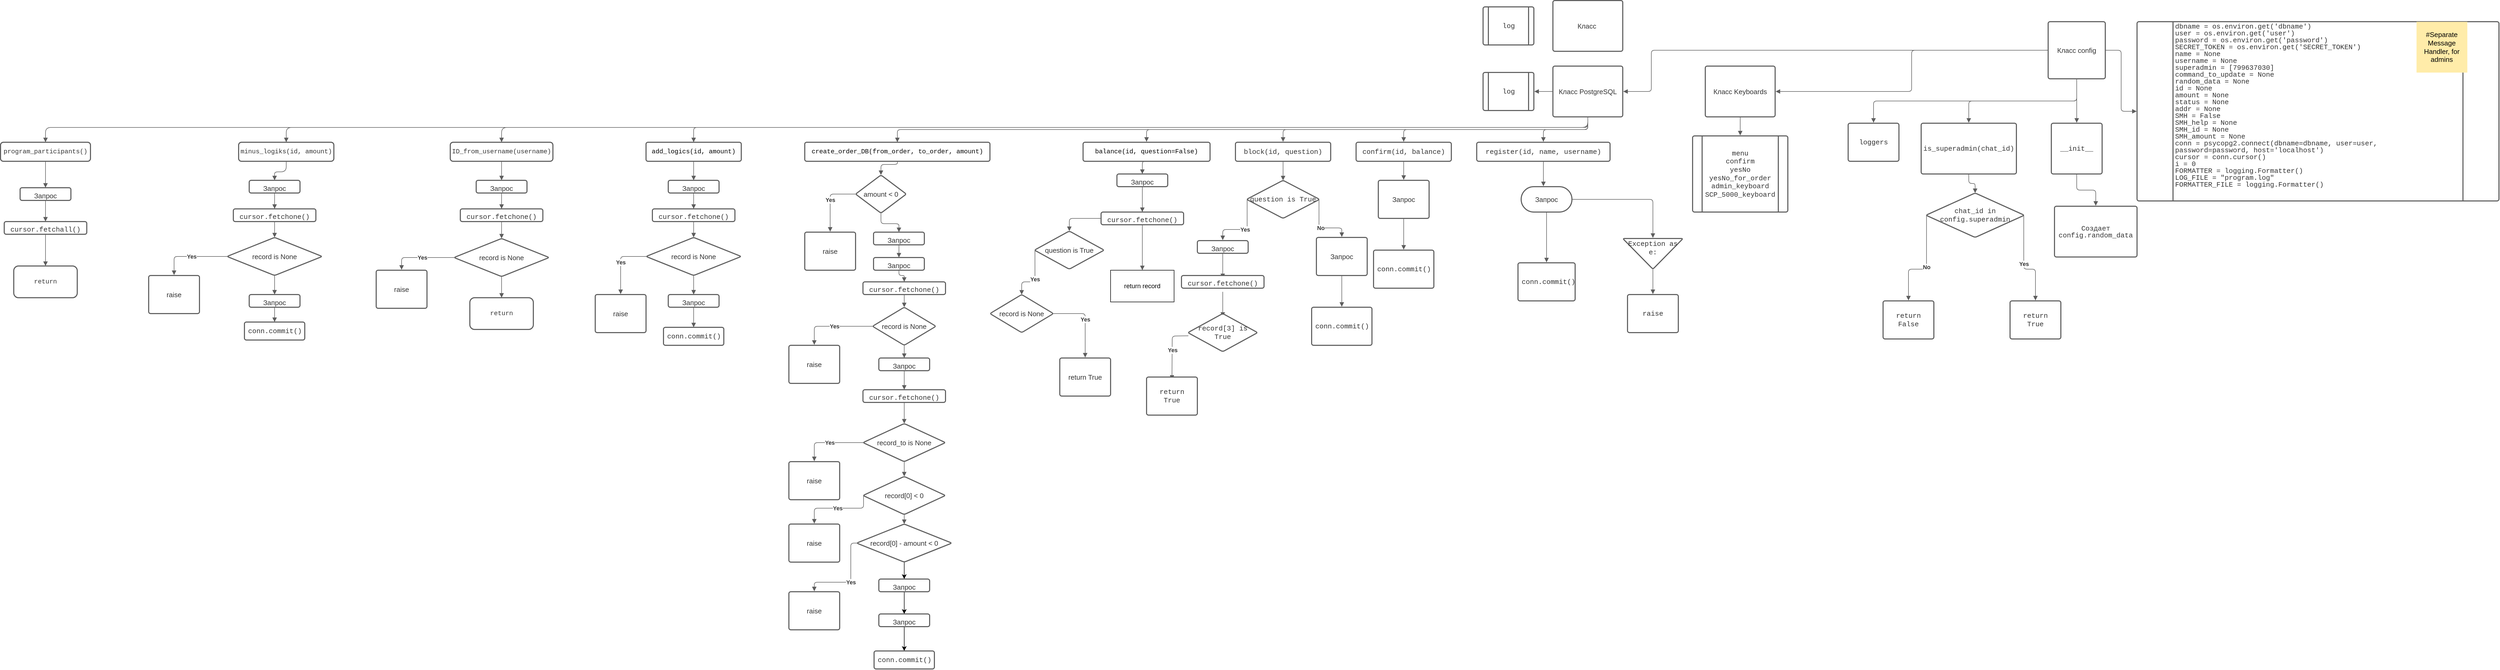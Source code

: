 <mxfile version="14.1.2" type="github">
  <diagram id="l6JmE9hUUsiGH81pdTk3" name="Page-1">
    <mxGraphModel dx="5156" dy="1709" grid="1" gridSize="10" guides="1" tooltips="1" connect="1" arrows="1" fold="1" page="1" pageScale="1" pageWidth="827" pageHeight="1169" math="0" shadow="0">
      <root>
        <mxCell id="0" />
        <mxCell id="1" parent="0" />
        <UserObject label="Класс config" lucidchartObjectId="hDQ0U4UAs6aH" id="xtyEx_gyL_2J196OI3PX-1">
          <mxCell style="html=1;overflow=block;blockSpacing=1;whiteSpace=wrap;;whiteSpace=wrap;fontSize=13;fontColor=#333333;spacing=3;strokeColor=#5e5e5e;strokeOpacity=100;rounded=1;absoluteArcSize=1;arcSize=7;strokeWidth=2;" parent="1" vertex="1">
            <mxGeometry width="108" height="108" as="geometry" />
          </mxCell>
        </UserObject>
        <UserObject label="&lt;div style=&quot;display: flex; justify-content: flex-start; text-align: left; align-items: baseline; font-size: 0; line-height: 1;&quot;&gt;&lt;span style=&quot;font-size:11px;&quot;&gt;&lt;span style=&quot;font-size:13px;color:#333333;font-family: Liberation Mono;&quot;&gt;dbname = os.environ.get(&#39;dbname&#39;)&#xa;&lt;/span&gt;&lt;/span&gt;&lt;/div&gt;&lt;div style=&quot;display: flex; justify-content: flex-start; text-align: left; align-items: baseline; font-size: 0; line-height: 1;&quot;&gt;&lt;span style=&quot;font-size:11px;&quot;&gt;&lt;span style=&quot;font-size:13px;color:#333333;font-family: Liberation Mono;&quot;&gt;user = os.environ.get(&#39;user&#39;)&#xa;&lt;/span&gt;&lt;/span&gt;&lt;/div&gt;&lt;div style=&quot;display: flex; justify-content: flex-start; text-align: left; align-items: baseline; font-size: 0; line-height: 1;&quot;&gt;&lt;span style=&quot;font-size:11px;&quot;&gt;&lt;span style=&quot;font-size:13px;color:#333333;font-family: Liberation Mono;&quot;&gt;password = os.environ.get(&#39;password&#39;)&#xa;&lt;/span&gt;&lt;/span&gt;&lt;/div&gt;&lt;div style=&quot;display: flex; justify-content: flex-start; text-align: left; align-items: baseline; font-size: 0; line-height: 1;&quot;&gt;&lt;span style=&quot;font-size:11px;&quot;&gt;&lt;span style=&quot;font-size:13px;color:#333333;font-family: Liberation Mono;&quot;&gt;SECRET_TOKEN = os.environ.get(&#39;SECRET_TOKEN&#39;)&#xa;&lt;/span&gt;&lt;/span&gt;&lt;/div&gt;&lt;div style=&quot;display: flex; justify-content: flex-start; text-align: left; align-items: baseline; font-size: 0; line-height: 1;&quot;&gt;&lt;span style=&quot;font-size:11px;&quot;&gt;&lt;span style=&quot;font-size:13px;color:#333333;font-family: Liberation Mono;&quot;&gt;name = None&#xa;&lt;/span&gt;&lt;/span&gt;&lt;/div&gt;&lt;div style=&quot;display: flex; justify-content: flex-start; text-align: left; align-items: baseline; font-size: 0; line-height: 1;&quot;&gt;&lt;span style=&quot;font-size:11px;&quot;&gt;&lt;span style=&quot;font-size:13px;color:#333333;font-family: Liberation Mono;&quot;&gt;username = None&#xa;&lt;/span&gt;&lt;/span&gt;&lt;/div&gt;&lt;div style=&quot;display: flex; justify-content: flex-start; text-align: left; align-items: baseline; font-size: 0; line-height: 1;&quot;&gt;&lt;span style=&quot;font-size:11px;&quot;&gt;&lt;span style=&quot;font-size:13px;color:#333333;font-family: Liberation Mono;&quot;&gt;superadmin = [799637030]&#xa;&lt;/span&gt;&lt;/span&gt;&lt;/div&gt;&lt;div style=&quot;display: flex; justify-content: flex-start; text-align: left; align-items: baseline; font-size: 0; line-height: 1;&quot;&gt;&lt;span style=&quot;font-size:11px;&quot;&gt;&lt;span style=&quot;font-size:13px;color:#333333;font-family: Liberation Mono;&quot;&gt;command_to_update = None&#xa;&lt;/span&gt;&lt;/span&gt;&lt;/div&gt;&lt;div style=&quot;display: flex; justify-content: flex-start; text-align: left; align-items: baseline; font-size: 0; line-height: 1;&quot;&gt;&lt;span style=&quot;font-size:11px;&quot;&gt;&lt;span style=&quot;font-size:13px;color:#333333;font-family: Liberation Mono;&quot;&gt;random_data = None&#xa;&lt;/span&gt;&lt;/span&gt;&lt;/div&gt;&lt;div style=&quot;display: flex; justify-content: flex-start; text-align: left; align-items: baseline; font-size: 0; line-height: 1;&quot;&gt;&lt;span style=&quot;font-size:11px;&quot;&gt;&lt;span style=&quot;font-size:13px;color:#333333;font-family: Liberation Mono;&quot;&gt;id = None&#xa;&lt;/span&gt;&lt;/span&gt;&lt;/div&gt;&lt;div style=&quot;display: flex; justify-content: flex-start; text-align: left; align-items: baseline; font-size: 0; line-height: 1;&quot;&gt;&lt;span style=&quot;font-size:11px;&quot;&gt;&lt;span style=&quot;font-size:13px;color:#333333;font-family: Liberation Mono;&quot;&gt;amount = None&#xa;&lt;/span&gt;&lt;/span&gt;&lt;/div&gt;&lt;div style=&quot;display: flex; justify-content: flex-start; text-align: left; align-items: baseline; font-size: 0; line-height: 1;&quot;&gt;&lt;span style=&quot;font-size:11px;&quot;&gt;&lt;span style=&quot;font-size:13px;color:#333333;font-family: Liberation Mono;&quot;&gt;status = None&#xa;&lt;/span&gt;&lt;/span&gt;&lt;/div&gt;&lt;div style=&quot;display: flex; justify-content: flex-start; text-align: left; align-items: baseline; font-size: 0; line-height: 1;&quot;&gt;&lt;span style=&quot;font-size:11px;&quot;&gt;&lt;span style=&quot;font-size:13px;color:#333333;font-family: Liberation Mono;&quot;&gt;addr = None&#xa;&lt;/span&gt;&lt;/span&gt;&lt;/div&gt;&lt;div style=&quot;display: flex; justify-content: flex-start; text-align: left; align-items: baseline; font-size: 0; line-height: 1;&quot;&gt;&lt;span style=&quot;font-size:11px;&quot;&gt;&lt;span style=&quot;font-size:13px;color:#333333;font-family: Liberation Mono;&quot;&gt;SMH = False&#xa;&lt;/span&gt;&lt;/span&gt;&lt;/div&gt;&lt;div style=&quot;display: flex; justify-content: flex-start; text-align: left; align-items: baseline; font-size: 0; line-height: 1;&quot;&gt;&lt;span style=&quot;font-size:11px;&quot;&gt;&lt;span style=&quot;font-size:13px;color:#333333;font-family: Liberation Mono;&quot;&gt;SMH_help = None&#xa;&lt;/span&gt;&lt;/span&gt;&lt;/div&gt;&lt;div style=&quot;display: flex; justify-content: flex-start; text-align: left; align-items: baseline; font-size: 0; line-height: 1;&quot;&gt;&lt;span style=&quot;font-size:11px;&quot;&gt;&lt;span style=&quot;font-size:13px;color:#333333;font-family: Liberation Mono;&quot;&gt;SMH_id = None&#xa;&lt;/span&gt;&lt;/span&gt;&lt;/div&gt;&lt;div style=&quot;display: flex; justify-content: flex-start; text-align: left; align-items: baseline; font-size: 0; line-height: 1;&quot;&gt;&lt;span style=&quot;font-size:11px;&quot;&gt;&lt;span style=&quot;font-size:13px;color:#333333;font-family: Liberation Mono;&quot;&gt;SMH_amount = None&#xa;&lt;/span&gt;&lt;/span&gt;&lt;/div&gt;&lt;div style=&quot;display: flex; justify-content: flex-start; text-align: left; align-items: baseline; font-size: 0; line-height: 1;&quot;&gt;&lt;span style=&quot;font-size:11px;&quot;&gt;&lt;span style=&quot;font-size:13px;color:#333333;font-family: Liberation Mono;&quot;&gt;conn = psycopg2.connect(dbname=dbname, user=user,&#xa;&lt;/span&gt;&lt;/span&gt;&lt;/div&gt;&lt;div style=&quot;display: flex; justify-content: flex-start; text-align: left; align-items: baseline; font-size: 0; line-height: 1;&quot;&gt;&lt;span style=&quot;font-size:11px;&quot;&gt;&lt;span style=&quot;font-size:13px;color:#333333;font-family: Liberation Mono;&quot;&gt;                        password=password, host=&#39;localhost&#39;)&#xa;&lt;/span&gt;&lt;/span&gt;&lt;/div&gt;&lt;div style=&quot;display: flex; justify-content: flex-start; text-align: left; align-items: baseline; font-size: 0; line-height: 1;&quot;&gt;&lt;span style=&quot;font-size:11px;&quot;&gt;&lt;span style=&quot;font-size:13px;color:#333333;font-family: Liberation Mono;&quot;&gt;cursor = conn.cursor()&#xa;&lt;/span&gt;&lt;/span&gt;&lt;/div&gt;&lt;div style=&quot;display: flex; justify-content: flex-start; text-align: left; align-items: baseline; font-size: 0; line-height: 1;&quot;&gt;&lt;span style=&quot;font-size:11px;&quot;&gt;&lt;span style=&quot;font-size:13px;color:#333333;font-family: Liberation Mono;&quot;&gt;i = 0&#xa;&lt;/span&gt;&lt;/span&gt;&lt;/div&gt;&lt;div style=&quot;display: flex; justify-content: flex-start; text-align: left; align-items: baseline; font-size: 0; line-height: 1;&quot;&gt;&lt;span style=&quot;font-size:11px;&quot;&gt;&lt;span style=&quot;font-size:13px;color:#333333;font-family: Liberation Mono;&quot;&gt;FORMATTER = logging.Formatter()&#xa;&lt;/span&gt;&lt;/span&gt;&lt;/div&gt;&lt;div style=&quot;display: flex; justify-content: flex-start; text-align: left; align-items: baseline; font-size: 0; line-height: 1;&quot;&gt;&lt;span style=&quot;font-size:11px;&quot;&gt;&lt;span style=&quot;font-size:13px;color:#333333;font-family: Liberation Mono;&quot;&gt;LOG_FILE = &quot;program.log&quot;&#xa;&lt;/span&gt;&lt;/span&gt;&lt;/div&gt;&lt;div style=&quot;display: flex; justify-content: flex-start; text-align: left; align-items: baseline; font-size: 0; line-height: 1;&quot;&gt;&lt;span style=&quot;font-size:11px;&quot;&gt;&lt;span style=&quot;font-size:13px;color:#333333;font-family: Liberation Mono;&quot;&gt;FORMATTER_FILE = logging.Formatter()&#xa;&lt;/span&gt;&lt;/span&gt;&lt;/div&gt;&lt;div style=&quot;display: flex; justify-content: flex-start; text-align: left; align-items: baseline; font-size: 0; line-height: 1;&quot;&gt;&lt;span style=&quot;font-size:11px;&quot;&gt;&lt;/span&gt;&lt;/div&gt;" lucidchartObjectId="3DQ0W-RuxyII" id="xtyEx_gyL_2J196OI3PX-2">
          <mxCell style="html=1;overflow=block;blockSpacing=1;whiteSpace=wrap;shape=process;whiteSpace=wrap;fontSize=11;fontFamily=Liberation Mono;spacing=3;verticalAlign=top;strokeColor=#5e5e5e;strokeOpacity=100;rounded=1;absoluteArcSize=1;arcSize=7;strokeWidth=2;" parent="1" vertex="1">
            <mxGeometry x="168" width="684" height="339" as="geometry" />
          </mxCell>
        </UserObject>
        <UserObject label="" lucidchartObjectId="-DQ09T~aSJb0" id="xtyEx_gyL_2J196OI3PX-3">
          <mxCell style="html=1;jettySize=18;whiteSpace=wrap;fontSize=11;strokeColor=#5E5E5E;rounded=1;arcSize=12;edgeStyle=orthogonalEdgeStyle;startArrow=none;;endArrow=block;endFill=1;;exitX=1.008;exitY=0.5;exitPerimeter=0;entryX=-0.001;entryY=0.5;entryPerimeter=0;" parent="1" source="xtyEx_gyL_2J196OI3PX-1" target="xtyEx_gyL_2J196OI3PX-2" edge="1">
            <mxGeometry width="100" height="100" relative="1" as="geometry">
              <Array as="points" />
            </mxGeometry>
          </mxCell>
        </UserObject>
        <UserObject label="#Separate Message Handler, for admins" lucidchartObjectId="pJQ08L373KIc" id="xtyEx_gyL_2J196OI3PX-4">
          <mxCell style="html=1;overflow=block;blockSpacing=1;whiteSpace=wrap;whiteSpace=wrap;fontSize=13;spacing=3;verticalAlign=middle;strokeColor=none;fillColor=#FFECA9;strokeWidth=0;" parent="1" vertex="1">
            <mxGeometry x="696" width="96" height="96" as="geometry" />
          </mxCell>
        </UserObject>
        <UserObject label="__init__" lucidchartObjectId="HMQ0KcT~kcrE" id="xtyEx_gyL_2J196OI3PX-5">
          <mxCell style="html=1;overflow=block;blockSpacing=1;whiteSpace=wrap;;whiteSpace=wrap;fontSize=13;fontFamily=Liberation Mono;fontColor=#333333;spacing=3;strokeColor=#5e5e5e;strokeOpacity=100;rounded=1;absoluteArcSize=1;arcSize=7;strokeWidth=2;" parent="1" vertex="1">
            <mxGeometry x="6" y="192" width="96" height="96" as="geometry" />
          </mxCell>
        </UserObject>
        <UserObject label="&lt;div style=&quot;display: flex; justify-content: center; text-align: center; align-items: baseline; font-size: 0; line-height: 1;&quot;&gt;&lt;span style=&quot;font-size:11px;&quot;&gt;&lt;span style=&quot;font-size:13px;color:#333333;&quot;&gt;&lt;span style=&quot;font-size:13px;color:#333333;&quot;&gt;Создает &lt;/span&gt;&lt;span style=&quot;font-size:13px;color:#333333;font-family: Liberation Mono;&quot;&gt;config.random_data&lt;/span&gt;&lt;/span&gt;&lt;/span&gt;&lt;/div&gt;" lucidchartObjectId="GNQ0ZvVok~LZ" id="xtyEx_gyL_2J196OI3PX-6">
          <mxCell style="html=1;overflow=block;blockSpacing=1;whiteSpace=wrap;;whiteSpace=wrap;fontSize=11;fontFamily=Liberation Mono;spacing=3;strokeColor=#5e5e5e;strokeOpacity=100;rounded=1;absoluteArcSize=1;arcSize=7;strokeWidth=2;" parent="1" vertex="1">
            <mxGeometry x="12" y="349" width="156" height="96" as="geometry" />
          </mxCell>
        </UserObject>
        <UserObject label="" lucidchartObjectId="JNQ0uCDDpaW5" id="xtyEx_gyL_2J196OI3PX-7">
          <mxCell style="html=1;jettySize=18;whiteSpace=wrap;fontSize=11;strokeColor=#5E5E5E;rounded=1;arcSize=12;edgeStyle=orthogonalEdgeStyle;startArrow=none;;endArrow=block;endFill=1;;exitX=0.5;exitY=1.009;exitPerimeter=0;entryX=0.5;entryY=-0.009;entryPerimeter=0;" parent="1" source="xtyEx_gyL_2J196OI3PX-5" target="xtyEx_gyL_2J196OI3PX-6" edge="1">
            <mxGeometry width="100" height="100" relative="1" as="geometry">
              <Array as="points" />
            </mxGeometry>
          </mxCell>
        </UserObject>
        <UserObject label="" lucidchartObjectId="qOQ0TwKlsnbl" id="xtyEx_gyL_2J196OI3PX-8">
          <mxCell style="html=1;jettySize=18;whiteSpace=wrap;fontSize=11;strokeColor=#5E5E5E;rounded=1;arcSize=12;edgeStyle=orthogonalEdgeStyle;startArrow=none;;endArrow=block;endFill=1;;exitX=0.5;exitY=1.008;exitPerimeter=0;entryX=0.5;entryY=-0.009;entryPerimeter=0;" parent="1" source="xtyEx_gyL_2J196OI3PX-1" target="xtyEx_gyL_2J196OI3PX-5" edge="1">
            <mxGeometry width="100" height="100" relative="1" as="geometry">
              <Array as="points" />
            </mxGeometry>
          </mxCell>
        </UserObject>
        <UserObject label="is_superadmin(chat_id)" lucidchartObjectId="3OQ02ox6k~gU" id="xtyEx_gyL_2J196OI3PX-9">
          <mxCell style="html=1;overflow=block;blockSpacing=1;whiteSpace=wrap;;whiteSpace=wrap;fontSize=13;fontFamily=Liberation Mono;fontColor=#333333;spacing=3;strokeColor=#5e5e5e;strokeOpacity=100;rounded=1;absoluteArcSize=1;arcSize=7;strokeWidth=2;" parent="1" vertex="1">
            <mxGeometry x="-240" y="192" width="180" height="96" as="geometry" />
          </mxCell>
        </UserObject>
        <UserObject label="" lucidchartObjectId="sPQ0z7JAv8b." id="xtyEx_gyL_2J196OI3PX-10">
          <mxCell style="html=1;jettySize=18;whiteSpace=wrap;fontSize=11;strokeColor=#5E5E5E;rounded=1;arcSize=12;edgeStyle=orthogonalEdgeStyle;startArrow=none;;endArrow=block;endFill=1;;exitX=0.5;exitY=1.008;exitPerimeter=0;entryX=0.5;entryY=-0.009;entryPerimeter=0;" parent="1" source="xtyEx_gyL_2J196OI3PX-1" target="xtyEx_gyL_2J196OI3PX-9" edge="1">
            <mxGeometry width="100" height="100" relative="1" as="geometry">
              <Array as="points" />
            </mxGeometry>
          </mxCell>
        </UserObject>
        <UserObject label="chat_id in config.superadmin" lucidchartObjectId="EPQ0c0hJ~rUx" id="xtyEx_gyL_2J196OI3PX-11">
          <mxCell style="html=1;overflow=block;blockSpacing=1;whiteSpace=wrap;rhombus;whiteSpace=wrap;fontSize=13;fontFamily=Liberation Mono;fontColor=#333333;spacing=3;strokeColor=#5e5e5e;strokeOpacity=100;rounded=1;absoluteArcSize=1;arcSize=7;strokeWidth=2;" parent="1" vertex="1">
            <mxGeometry x="-231" y="324" width="186" height="84" as="geometry" />
          </mxCell>
        </UserObject>
        <UserObject label="" lucidchartObjectId="hQQ0FDJRpMS4" id="xtyEx_gyL_2J196OI3PX-12">
          <mxCell style="html=1;jettySize=18;whiteSpace=wrap;fontSize=11;strokeColor=#5E5E5E;rounded=1;arcSize=12;edgeStyle=orthogonalEdgeStyle;startArrow=none;;endArrow=block;endFill=1;;exitX=0.5;exitY=1.009;exitPerimeter=0;entryX=0.5;entryY=0.001;entryPerimeter=0;" parent="1" source="xtyEx_gyL_2J196OI3PX-9" target="xtyEx_gyL_2J196OI3PX-11" edge="1">
            <mxGeometry width="100" height="100" relative="1" as="geometry">
              <Array as="points" />
            </mxGeometry>
          </mxCell>
        </UserObject>
        <UserObject label="" lucidchartObjectId="rQQ0VRvzDDRo" id="xtyEx_gyL_2J196OI3PX-13">
          <mxCell style="html=1;jettySize=18;whiteSpace=wrap;fontSize=10;fontColor=#333333;fontStyle=1;strokeColor=#5E5E5E;rounded=1;arcSize=12;edgeStyle=orthogonalEdgeStyle;startArrow=none;;endArrow=block;endFill=1;;exitX=0.994;exitY=0.5;exitPerimeter=0;entryX=0.5;entryY=-0.012;entryPerimeter=0;" parent="1" source="xtyEx_gyL_2J196OI3PX-11" target="xtyEx_gyL_2J196OI3PX-15" edge="1">
            <mxGeometry width="100" height="100" relative="1" as="geometry">
              <Array as="points" />
            </mxGeometry>
          </mxCell>
        </UserObject>
        <mxCell id="xtyEx_gyL_2J196OI3PX-14" value="Yes" style="text;html=1;resizable=0;labelBackgroundColor=#ffffff;align=center;verticalAlign=middle;fontStyle=1;fontColor=#333333;;fontSize=10.667;" parent="xtyEx_gyL_2J196OI3PX-13" vertex="1">
          <mxGeometry relative="1" as="geometry" />
        </mxCell>
        <UserObject label="return True" lucidchartObjectId="uQQ0.fqNbmyH" id="xtyEx_gyL_2J196OI3PX-15">
          <mxCell style="html=1;overflow=block;blockSpacing=1;whiteSpace=wrap;;whiteSpace=wrap;fontSize=13;fontFamily=Liberation Mono;fontColor=#333333;spacing=7;strokeColor=#5E5E5E;rounded=1;absoluteArcSize=1;arcSize=7;strokeWidth=2;" parent="1" vertex="1">
            <mxGeometry x="-72" y="528" width="96" height="72" as="geometry" />
          </mxCell>
        </UserObject>
        <UserObject label="" lucidchartObjectId="EQQ0zGtnbi05" id="xtyEx_gyL_2J196OI3PX-16">
          <mxCell style="html=1;jettySize=18;whiteSpace=wrap;fontSize=10;fontColor=#333333;fontStyle=1;strokeColor=#5E5E5E;rounded=1;arcSize=12;edgeStyle=orthogonalEdgeStyle;startArrow=none;;endArrow=block;endFill=1;;exitX=0.006;exitY=0.5;exitPerimeter=0;entryX=0.5;entryY=-0.012;entryPerimeter=0;" parent="1" source="xtyEx_gyL_2J196OI3PX-11" target="xtyEx_gyL_2J196OI3PX-18" edge="1">
            <mxGeometry width="100" height="100" relative="1" as="geometry">
              <Array as="points" />
            </mxGeometry>
          </mxCell>
        </UserObject>
        <mxCell id="xtyEx_gyL_2J196OI3PX-17" value="No" style="text;html=1;resizable=0;labelBackgroundColor=#ffffff;align=center;verticalAlign=middle;fontStyle=1;fontColor=#333333;;fontSize=10.667;" parent="xtyEx_gyL_2J196OI3PX-16" vertex="1">
          <mxGeometry relative="1" as="geometry" />
        </mxCell>
        <UserObject label="return False" lucidchartObjectId="FQQ06dOtDQjU" id="xtyEx_gyL_2J196OI3PX-18">
          <mxCell style="html=1;overflow=block;blockSpacing=1;whiteSpace=wrap;;whiteSpace=wrap;fontSize=13;fontFamily=Liberation Mono;fontColor=#333333;spacing=7;strokeColor=#5E5E5E;rounded=1;absoluteArcSize=1;arcSize=7;strokeWidth=2;" parent="1" vertex="1">
            <mxGeometry x="-312" y="528" width="96" height="72" as="geometry" />
          </mxCell>
        </UserObject>
        <UserObject label="loggers" lucidchartObjectId="dRQ0bjkCkTeu" id="xtyEx_gyL_2J196OI3PX-19">
          <mxCell style="html=1;overflow=block;blockSpacing=1;whiteSpace=wrap;;whiteSpace=wrap;fontSize=13;fontFamily=Liberation Mono;fontColor=#333333;spacing=7;strokeColor=#5e5e5e;strokeOpacity=100;rounded=1;absoluteArcSize=1;arcSize=7;strokeWidth=2;" parent="1" vertex="1">
            <mxGeometry x="-378" y="192" width="96" height="72" as="geometry" />
          </mxCell>
        </UserObject>
        <UserObject label="" lucidchartObjectId="oRQ0dW47oApv" id="xtyEx_gyL_2J196OI3PX-20">
          <mxCell style="html=1;jettySize=18;whiteSpace=wrap;fontSize=11;strokeColor=#5E5E5E;rounded=1;arcSize=12;edgeStyle=orthogonalEdgeStyle;startArrow=none;;endArrow=block;endFill=1;;exitX=0.5;exitY=1.008;exitPerimeter=0;entryX=0.5;entryY=-0.012;entryPerimeter=0;" parent="1" source="xtyEx_gyL_2J196OI3PX-1" target="xtyEx_gyL_2J196OI3PX-19" edge="1">
            <mxGeometry width="100" height="100" relative="1" as="geometry">
              <Array as="points" />
            </mxGeometry>
          </mxCell>
        </UserObject>
        <UserObject label="Класс Keyboards" lucidchartObjectId="pSQ0SpDm4W1n" id="xtyEx_gyL_2J196OI3PX-21">
          <mxCell style="html=1;overflow=block;blockSpacing=1;whiteSpace=wrap;;whiteSpace=wrap;fontSize=13;fontColor=#333333;spacing=3;strokeColor=#5e5e5e;strokeOpacity=100;rounded=1;absoluteArcSize=1;arcSize=7;strokeWidth=2;" parent="1" vertex="1">
            <mxGeometry x="-648" y="84" width="132" height="96" as="geometry" />
          </mxCell>
        </UserObject>
        <UserObject label="" lucidchartObjectId="VTQ0Rz09wzG1" id="xtyEx_gyL_2J196OI3PX-22">
          <mxCell style="html=1;jettySize=18;whiteSpace=wrap;fontSize=11;strokeColor=#5E5E5E;rounded=1;arcSize=12;edgeStyle=orthogonalEdgeStyle;startArrow=none;;endArrow=block;endFill=1;;exitX=-0.008;exitY=0.5;exitPerimeter=0;entryX=1.007;entryY=0.5;entryPerimeter=0;" parent="1" source="xtyEx_gyL_2J196OI3PX-1" target="xtyEx_gyL_2J196OI3PX-21" edge="1">
            <mxGeometry width="100" height="100" relative="1" as="geometry">
              <Array as="points" />
            </mxGeometry>
          </mxCell>
        </UserObject>
        <UserObject label="menu&#xa;confirm&#xa;yesNo&#xa;yesNo_for_order&#xa;admin_keyboard&#xa;SCP_5000_keyboard" lucidchartObjectId="YUQ0JGQ-YQhx" id="xtyEx_gyL_2J196OI3PX-23">
          <mxCell style="html=1;overflow=block;blockSpacing=1;whiteSpace=wrap;shape=process;whiteSpace=wrap;fontSize=13;fontFamily=Liberation Mono;fontColor=#333333;spacing=3;strokeColor=#5e5e5e;strokeOpacity=100;rounded=1;absoluteArcSize=1;arcSize=7;strokeWidth=2;" parent="1" vertex="1">
            <mxGeometry x="-672" y="216" width="180" height="144" as="geometry" />
          </mxCell>
        </UserObject>
        <UserObject label="" lucidchartObjectId="hWQ0HaFvzRCO" id="xtyEx_gyL_2J196OI3PX-24">
          <mxCell style="html=1;jettySize=18;whiteSpace=wrap;fontSize=11;strokeColor=#5E5E5E;rounded=1;arcSize=12;edgeStyle=orthogonalEdgeStyle;startArrow=none;;endArrow=block;endFill=1;;exitX=0.5;exitY=1.009;exitPerimeter=0;entryX=0.5;entryY=-0.006;entryPerimeter=0;" parent="1" source="xtyEx_gyL_2J196OI3PX-21" target="xtyEx_gyL_2J196OI3PX-23" edge="1">
            <mxGeometry width="100" height="100" relative="1" as="geometry">
              <Array as="points" />
            </mxGeometry>
          </mxCell>
        </UserObject>
        <mxCell id="-ocyjN4sufj5ShhHaZHQ-3" style="edgeStyle=orthogonalEdgeStyle;rounded=1;orthogonalLoop=1;jettySize=auto;html=1;exitX=0.5;exitY=1;exitDx=0;exitDy=0;entryX=0.5;entryY=0;entryDx=0;entryDy=0;strokeColor=#5E5E5E;endFill=1;endArrow=block;arcSize=12;" edge="1" parent="1" source="xtyEx_gyL_2J196OI3PX-25" target="-ocyjN4sufj5ShhHaZHQ-2">
          <mxGeometry relative="1" as="geometry" />
        </mxCell>
        <mxCell id="-ocyjN4sufj5ShhHaZHQ-54" style="edgeStyle=orthogonalEdgeStyle;rounded=1;orthogonalLoop=1;jettySize=auto;html=1;entryX=0.5;entryY=0;entryDx=0;entryDy=0;strokeColor=#5E5E5E;endFill=1;endArrow=block;arcSize=12;" edge="1" parent="1" source="xtyEx_gyL_2J196OI3PX-25" target="-ocyjN4sufj5ShhHaZHQ-52">
          <mxGeometry relative="1" as="geometry">
            <Array as="points">
              <mxPoint x="-870" y="200" />
              <mxPoint x="-2560" y="200" />
            </Array>
          </mxGeometry>
        </mxCell>
        <mxCell id="-ocyjN4sufj5ShhHaZHQ-73" style="edgeStyle=orthogonalEdgeStyle;orthogonalLoop=1;jettySize=auto;html=1;entryX=0.5;entryY=0;entryDx=0;entryDy=0;endArrow=block;endFill=1;strokeColor=#5E5E5E;fontSize=10;fontColor=#333333;" edge="1" parent="1" source="xtyEx_gyL_2J196OI3PX-25" target="-ocyjN4sufj5ShhHaZHQ-72">
          <mxGeometry relative="1" as="geometry">
            <Array as="points">
              <mxPoint x="-870" y="200" />
              <mxPoint x="-2923" y="200" />
            </Array>
          </mxGeometry>
        </mxCell>
        <mxCell id="-ocyjN4sufj5ShhHaZHQ-91" style="edgeStyle=orthogonalEdgeStyle;orthogonalLoop=1;jettySize=auto;html=1;endArrow=block;endFill=1;strokeColor=#5E5E5E;fontFamily=Liberation Mono;fontSize=10;fontColor=#333333;" edge="1" parent="1" source="xtyEx_gyL_2J196OI3PX-25" target="-ocyjN4sufj5ShhHaZHQ-89">
          <mxGeometry relative="1" as="geometry">
            <Array as="points">
              <mxPoint x="-870" y="200" />
              <mxPoint x="-3330" y="200" />
            </Array>
          </mxGeometry>
        </mxCell>
        <mxCell id="-ocyjN4sufj5ShhHaZHQ-116" style="edgeStyle=orthogonalEdgeStyle;orthogonalLoop=1;jettySize=auto;html=1;entryX=0.5;entryY=0;entryDx=0;entryDy=0;endArrow=block;endFill=1;strokeColor=#5E5E5E;fontFamily=Liberation Mono;fontSize=10;fontColor=#333333;" edge="1" parent="1" source="xtyEx_gyL_2J196OI3PX-25" target="-ocyjN4sufj5ShhHaZHQ-115">
          <mxGeometry relative="1" as="geometry">
            <Array as="points">
              <mxPoint x="-870" y="200" />
              <mxPoint x="-3785" y="200" />
            </Array>
          </mxGeometry>
        </mxCell>
        <UserObject label="Класс PostgreSQL" lucidchartObjectId="TWQ0KrH0w~ts" id="xtyEx_gyL_2J196OI3PX-25">
          <mxCell style="html=1;overflow=block;blockSpacing=1;whiteSpace=wrap;;whiteSpace=wrap;fontSize=13;fontColor=#333333;spacing=3;strokeColor=#5e5e5e;strokeOpacity=100;rounded=1;absoluteArcSize=1;arcSize=7;strokeWidth=2;" parent="1" vertex="1">
            <mxGeometry x="-936" y="84" width="132" height="96" as="geometry" />
          </mxCell>
        </UserObject>
        <UserObject label="" lucidchartObjectId="-WQ0o5qtlB7k" id="xtyEx_gyL_2J196OI3PX-26">
          <mxCell style="html=1;jettySize=18;whiteSpace=wrap;fontSize=11;strokeColor=#5E5E5E;rounded=1;arcSize=12;edgeStyle=orthogonalEdgeStyle;startArrow=none;;endArrow=block;endFill=1;;exitX=-0.008;exitY=0.5;exitPerimeter=0;entryX=1.007;entryY=0.5;entryPerimeter=0;" parent="1" source="xtyEx_gyL_2J196OI3PX-1" target="xtyEx_gyL_2J196OI3PX-25" edge="1">
            <mxGeometry width="100" height="100" relative="1" as="geometry">
              <Array as="points">
                <mxPoint x="-750" y="54" />
                <mxPoint x="-750" y="132" />
              </Array>
            </mxGeometry>
          </mxCell>
        </UserObject>
        <UserObject label="log" lucidchartObjectId="JXQ0AlCBZDfg" id="xtyEx_gyL_2J196OI3PX-27">
          <mxCell style="html=1;overflow=block;blockSpacing=1;whiteSpace=wrap;shape=process;whiteSpace=wrap;fontSize=13;fontFamily=Liberation Mono;fontColor=#333333;spacing=3;strokeColor=#5e5e5e;strokeOpacity=100;rounded=1;absoluteArcSize=1;arcSize=7;strokeWidth=2;" parent="1" vertex="1">
            <mxGeometry x="-1068" y="96" width="96" height="72" as="geometry" />
          </mxCell>
        </UserObject>
        <UserObject label="" lucidchartObjectId="LXQ0_CqftDRb" id="xtyEx_gyL_2J196OI3PX-28">
          <mxCell style="html=1;jettySize=18;whiteSpace=wrap;fontSize=11;strokeColor=#5E5E5E;rounded=1;arcSize=12;edgeStyle=orthogonalEdgeStyle;startArrow=none;;endArrow=block;endFill=1;;exitX=-0.007;exitY=0.5;exitPerimeter=0;entryX=1.009;entryY=0.5;entryPerimeter=0;" parent="1" source="xtyEx_gyL_2J196OI3PX-25" target="xtyEx_gyL_2J196OI3PX-27" edge="1">
            <mxGeometry width="100" height="100" relative="1" as="geometry">
              <Array as="points" />
            </mxGeometry>
          </mxCell>
        </UserObject>
        <UserObject label="register(id, name, username)" lucidchartObjectId="d3Q0F_DugEkv" id="xtyEx_gyL_2J196OI3PX-29">
          <mxCell style="html=1;overflow=block;blockSpacing=1;whiteSpace=wrap;;whiteSpace=wrap;fontSize=13;fontFamily=Liberation Mono;fontColor=#333333;spacing=3;strokeColor=#5e5e5e;strokeOpacity=100;rounded=1;absoluteArcSize=1;arcSize=7;strokeWidth=2;" parent="1" vertex="1">
            <mxGeometry x="-1080" y="228" width="252" height="36" as="geometry" />
          </mxCell>
        </UserObject>
        <UserObject label="" lucidchartObjectId="v3Q0CpTUsn5E" id="xtyEx_gyL_2J196OI3PX-30">
          <mxCell style="html=1;jettySize=18;whiteSpace=wrap;fontSize=11;strokeColor=#5E5E5E;rounded=1;arcSize=12;edgeStyle=orthogonalEdgeStyle;startArrow=none;;endArrow=block;endFill=1;;exitX=0.5;exitY=1.009;exitPerimeter=0;entryX=0.5;entryY=-0.025;entryPerimeter=0;" parent="1" source="xtyEx_gyL_2J196OI3PX-25" target="xtyEx_gyL_2J196OI3PX-29" edge="1">
            <mxGeometry width="100" height="100" relative="1" as="geometry">
              <Array as="points" />
            </mxGeometry>
          </mxCell>
        </UserObject>
        <UserObject label="Запрос" lucidchartObjectId="c5Q0tSHbYAaO" id="xtyEx_gyL_2J196OI3PX-31">
          <mxCell style="html=1;overflow=block;blockSpacing=1;whiteSpace=wrap;rounded=1;arcSize=50;whiteSpace=wrap;fontSize=13;fontColor=#333333;spacing=3;strokeColor=#5e5e5e;strokeOpacity=100;strokeWidth=2;" parent="1" vertex="1">
            <mxGeometry x="-996" y="312" width="96" height="48" as="geometry" />
          </mxCell>
        </UserObject>
        <UserObject label="" lucidchartObjectId="l7Q0YQLu.lhM" id="xtyEx_gyL_2J196OI3PX-32">
          <mxCell style="html=1;jettySize=18;whiteSpace=wrap;fontSize=11;strokeColor=#5E5E5E;rounded=1;arcSize=12;edgeStyle=orthogonalEdgeStyle;startArrow=none;;endArrow=block;endFill=1;;exitX=0.5;exitY=1.025;exitPerimeter=0;entryX=0.438;entryY=-0.019;entryPerimeter=0;" parent="1" source="xtyEx_gyL_2J196OI3PX-29" target="xtyEx_gyL_2J196OI3PX-31" edge="1">
            <mxGeometry width="100" height="100" relative="1" as="geometry">
              <Array as="points" />
            </mxGeometry>
          </mxCell>
        </UserObject>
        <UserObject label="" lucidchartObjectId="87Q0lBMQYeHx" id="xtyEx_gyL_2J196OI3PX-33">
          <mxCell style="html=1;jettySize=18;whiteSpace=wrap;fontSize=11;strokeColor=#5E5E5E;rounded=1;arcSize=12;edgeStyle=orthogonalEdgeStyle;startArrow=none;;endArrow=block;endFill=1;;exitX=1.009;exitY=0.5;exitPerimeter=0;entryX=0.5;entryY=-0.019;entryPerimeter=0;" parent="1" source="xtyEx_gyL_2J196OI3PX-31" target="xtyEx_gyL_2J196OI3PX-34" edge="1">
            <mxGeometry width="100" height="100" relative="1" as="geometry">
              <Array as="points" />
            </mxGeometry>
          </mxCell>
        </UserObject>
        <UserObject label="Exception as e:" lucidchartObjectId="~7Q0lUp9c2rR" id="xtyEx_gyL_2J196OI3PX-34">
          <mxCell style="html=1;overflow=block;blockSpacing=1;whiteSpace=wrap;triangle;direction=south;anchorPointDirection=0;whiteSpace=wrap;fontSize=13;fontFamily=Liberation Mono;fontColor=#333333;spacing=3;verticalAlign=top;strokeColor=#5E5E5E;rounded=1;absoluteArcSize=1;arcSize=7;strokeWidth=2;" parent="1" vertex="1">
            <mxGeometry x="-804" y="410" width="114" height="58" as="geometry" />
          </mxCell>
        </UserObject>
        <UserObject label="" lucidchartObjectId="D8Q0KIHYNTnN" id="xtyEx_gyL_2J196OI3PX-35">
          <mxCell style="html=1;jettySize=18;whiteSpace=wrap;fontSize=11;strokeColor=#5E5E5E;rounded=1;arcSize=12;edgeStyle=orthogonalEdgeStyle;startArrow=none;;endArrow=block;endFill=1;;exitX=0.5;exitY=0.987;exitPerimeter=0;entryX=0.5;entryY=-0.012;entryPerimeter=0;" parent="1" source="xtyEx_gyL_2J196OI3PX-34" target="xtyEx_gyL_2J196OI3PX-36" edge="1">
            <mxGeometry width="100" height="100" relative="1" as="geometry">
              <Array as="points" />
            </mxGeometry>
          </mxCell>
        </UserObject>
        <UserObject label="raise" lucidchartObjectId="E8Q0.PhNvMUw" id="xtyEx_gyL_2J196OI3PX-36">
          <mxCell style="html=1;overflow=block;blockSpacing=1;whiteSpace=wrap;;whiteSpace=wrap;fontSize=13;fontFamily=Liberation Mono;fontColor=#333333;spacing=7;strokeColor=#5E5E5E;rounded=1;absoluteArcSize=1;arcSize=7;strokeWidth=2;" parent="1" vertex="1">
            <mxGeometry x="-795" y="516" width="96" height="72" as="geometry" />
          </mxCell>
        </UserObject>
        <UserObject label="" lucidchartObjectId="28Q0QKNo~Ukf" id="xtyEx_gyL_2J196OI3PX-37">
          <mxCell style="html=1;jettySize=18;whiteSpace=wrap;fontSize=11;strokeColor=#5E5E5E;rounded=1;arcSize=12;edgeStyle=orthogonalEdgeStyle;startArrow=none;;endArrow=block;endFill=1;;exitX=0.5;exitY=1.019;exitPerimeter=0;entryX=0.5;entryY=-0.012;entryPerimeter=0;" parent="1" source="xtyEx_gyL_2J196OI3PX-31" target="xtyEx_gyL_2J196OI3PX-38" edge="1">
            <mxGeometry width="100" height="100" relative="1" as="geometry">
              <Array as="points" />
            </mxGeometry>
          </mxCell>
        </UserObject>
        <UserObject label="conn.commit()" lucidchartObjectId="48Q0Pkbf6c8x" id="xtyEx_gyL_2J196OI3PX-38">
          <mxCell style="html=1;overflow=block;blockSpacing=1;whiteSpace=wrap;;whiteSpace=wrap;fontSize=13;fontFamily=Liberation Mono;fontColor=#333333;spacing=7;strokeColor=#5E5E5E;rounded=1;absoluteArcSize=1;arcSize=7;strokeWidth=2;" parent="1" vertex="1">
            <mxGeometry x="-1002" y="456" width="108" height="72" as="geometry" />
          </mxCell>
        </UserObject>
        <UserObject label="confirm(id, balance)" lucidchartObjectId="59Q0v1g5x1WH" id="xtyEx_gyL_2J196OI3PX-39">
          <mxCell style="html=1;overflow=block;blockSpacing=1;whiteSpace=wrap;;whiteSpace=wrap;fontSize=13;fontFamily=Liberation Mono;fontColor=#333333;spacing=7;strokeColor=#5e5e5e;strokeOpacity=100;rounded=1;absoluteArcSize=1;arcSize=7;strokeWidth=2;" parent="1" vertex="1">
            <mxGeometry x="-1308" y="228" width="180" height="36" as="geometry" />
          </mxCell>
        </UserObject>
        <UserObject label="" lucidchartObjectId="p-Q0mg.cwxbQ" id="xtyEx_gyL_2J196OI3PX-40">
          <mxCell style="html=1;jettySize=18;whiteSpace=wrap;fontSize=11;strokeColor=#5E5E5E;rounded=1;arcSize=12;edgeStyle=orthogonalEdgeStyle;startArrow=none;;endArrow=block;endFill=1;;exitX=0.5;exitY=1.009;exitPerimeter=0;entryX=0.5;entryY=-0.025;entryPerimeter=0;" parent="1" source="xtyEx_gyL_2J196OI3PX-25" target="xtyEx_gyL_2J196OI3PX-39" edge="1">
            <mxGeometry width="100" height="100" relative="1" as="geometry">
              <Array as="points" />
            </mxGeometry>
          </mxCell>
        </UserObject>
        <UserObject label="Запрос" lucidchartObjectId="E-Q0p1fXKIm3" id="xtyEx_gyL_2J196OI3PX-41">
          <mxCell style="html=1;overflow=block;blockSpacing=1;whiteSpace=wrap;;whiteSpace=wrap;fontSize=13;fontColor=#333333;spacing=7;strokeColor=#5e5e5e;strokeOpacity=100;rounded=1;absoluteArcSize=1;arcSize=7;strokeWidth=2;" parent="1" vertex="1">
            <mxGeometry x="-1266" y="300" width="96" height="72" as="geometry" />
          </mxCell>
        </UserObject>
        <UserObject label="" lucidchartObjectId="G-Q0-Jyw0N.0" id="xtyEx_gyL_2J196OI3PX-42">
          <mxCell style="html=1;jettySize=18;whiteSpace=wrap;fontSize=11;strokeColor=#5E5E5E;rounded=1;arcSize=12;edgeStyle=orthogonalEdgeStyle;startArrow=none;;endArrow=block;endFill=1;;exitX=0.5;exitY=1.025;exitPerimeter=0;entryX=0.5;entryY=-0.012;entryPerimeter=0;" parent="1" source="xtyEx_gyL_2J196OI3PX-39" target="xtyEx_gyL_2J196OI3PX-41" edge="1">
            <mxGeometry width="100" height="100" relative="1" as="geometry">
              <Array as="points" />
            </mxGeometry>
          </mxCell>
        </UserObject>
        <UserObject label="" lucidchartObjectId="O-Q07vXEeAWM" id="xtyEx_gyL_2J196OI3PX-43">
          <mxCell style="html=1;jettySize=18;whiteSpace=wrap;fontSize=11;strokeColor=#5E5E5E;rounded=1;arcSize=12;edgeStyle=orthogonalEdgeStyle;startArrow=none;;endArrow=block;endFill=1;;exitX=0.5;exitY=1.013;exitPerimeter=0;entryX=0.5;entryY=-0.012;entryPerimeter=0;" parent="1" source="xtyEx_gyL_2J196OI3PX-41" target="xtyEx_gyL_2J196OI3PX-44" edge="1">
            <mxGeometry width="100" height="100" relative="1" as="geometry">
              <Array as="points" />
            </mxGeometry>
          </mxCell>
        </UserObject>
        <UserObject label="conn.commit()" lucidchartObjectId="P-Q0LnzoWJox" id="xtyEx_gyL_2J196OI3PX-44">
          <mxCell style="html=1;overflow=block;blockSpacing=1;whiteSpace=wrap;;whiteSpace=wrap;fontSize=13;fontFamily=Liberation Mono;fontColor=#333333;spacing=7;strokeColor=#5E5E5E;rounded=1;absoluteArcSize=1;arcSize=7;strokeWidth=2;" parent="1" vertex="1">
            <mxGeometry x="-1275" y="432" width="114" height="72" as="geometry" />
          </mxCell>
        </UserObject>
        <UserObject label="block(id, question)" lucidchartObjectId="l_Q01EFt81c7" id="xtyEx_gyL_2J196OI3PX-45">
          <mxCell style="html=1;overflow=block;blockSpacing=1;whiteSpace=wrap;;whiteSpace=wrap;fontSize=13;fontFamily=Liberation Mono;fontColor=#333333;spacing=7;strokeColor=#5e5e5e;strokeOpacity=100;rounded=1;absoluteArcSize=1;arcSize=7;strokeWidth=2;" parent="1" vertex="1">
            <mxGeometry x="-1536" y="228" width="180" height="36" as="geometry" />
          </mxCell>
        </UserObject>
        <UserObject label="" lucidchartObjectId="X_Q0ZRWoyniU" id="xtyEx_gyL_2J196OI3PX-46">
          <mxCell style="html=1;jettySize=18;whiteSpace=wrap;fontSize=11;strokeColor=#5E5E5E;rounded=1;arcSize=12;edgeStyle=orthogonalEdgeStyle;startArrow=none;;endArrow=block;endFill=1;;exitX=0.5;exitY=1.009;exitPerimeter=0;entryX=0.5;entryY=-0.025;entryPerimeter=0;" parent="1" source="xtyEx_gyL_2J196OI3PX-25" target="xtyEx_gyL_2J196OI3PX-45" edge="1">
            <mxGeometry width="100" height="100" relative="1" as="geometry">
              <Array as="points" />
            </mxGeometry>
          </mxCell>
        </UserObject>
        <UserObject label="question is True" lucidchartObjectId="b~Q0eY7LzALk" id="xtyEx_gyL_2J196OI3PX-47">
          <mxCell style="html=1;overflow=block;blockSpacing=1;whiteSpace=wrap;rhombus;whiteSpace=wrap;fontSize=13;fontFamily=Liberation Mono;fontColor=#333333;spacing=3;strokeColor=#5e5e5e;strokeOpacity=100;rounded=1;absoluteArcSize=1;arcSize=7;strokeWidth=2;" parent="1" vertex="1">
            <mxGeometry x="-1515" y="300" width="138" height="72" as="geometry" />
          </mxCell>
        </UserObject>
        <UserObject label="" lucidchartObjectId="D~Q0fflemiTA" id="xtyEx_gyL_2J196OI3PX-48">
          <mxCell style="html=1;jettySize=18;whiteSpace=wrap;fontSize=10;fontColor=#333333;fontStyle=1;strokeColor=#5E5E5E;rounded=1;arcSize=12;edgeStyle=orthogonalEdgeStyle;startArrow=none;;endArrow=block;endFill=1;;exitX=0.008;exitY=0.5;exitPerimeter=0;entryX=0.5;entryY=-0.037;entryPerimeter=0;" parent="1" source="xtyEx_gyL_2J196OI3PX-47" target="xtyEx_gyL_2J196OI3PX-50" edge="1">
            <mxGeometry width="100" height="100" relative="1" as="geometry">
              <Array as="points" />
            </mxGeometry>
          </mxCell>
        </UserObject>
        <mxCell id="xtyEx_gyL_2J196OI3PX-49" value="Yes" style="text;html=1;resizable=0;labelBackgroundColor=#ffffff;align=center;verticalAlign=middle;fontStyle=1;fontColor=#333333;;fontSize=10.667;" parent="xtyEx_gyL_2J196OI3PX-48" vertex="1">
          <mxGeometry relative="1" as="geometry" />
        </mxCell>
        <UserObject label="Запрос" lucidchartObjectId="H~Q0LHvacU.Q" id="xtyEx_gyL_2J196OI3PX-50">
          <mxCell style="html=1;overflow=block;blockSpacing=1;whiteSpace=wrap;;whiteSpace=wrap;fontSize=13;fontColor=#333333;spacing=7;strokeColor=#5E5E5E;rounded=1;absoluteArcSize=1;arcSize=7;strokeWidth=2;" parent="1" vertex="1">
            <mxGeometry x="-1608" y="414" width="96" height="24" as="geometry" />
          </mxCell>
        </UserObject>
        <UserObject label="" lucidchartObjectId="faR0~mw60AYh" id="xtyEx_gyL_2J196OI3PX-51">
          <mxCell style="html=1;jettySize=18;whiteSpace=wrap;fontSize=11;strokeColor=#5E5E5E;rounded=1;arcSize=12;edgeStyle=orthogonalEdgeStyle;startArrow=none;;endArrow=block;endFill=1;;exitX=0.5;exitY=1.038;exitPerimeter=0;entryX=0.5;entryY=-0.037;entryPerimeter=0;" parent="1" source="xtyEx_gyL_2J196OI3PX-50" edge="1">
            <mxGeometry width="100" height="100" relative="1" as="geometry">
              <Array as="points" />
              <mxPoint x="-1560" y="485.112" as="targetPoint" />
            </mxGeometry>
          </mxCell>
        </UserObject>
        <UserObject label="cursor.fetchone()" lucidchartObjectId="gaR0jCmPV1Eh" id="xtyEx_gyL_2J196OI3PX-52">
          <mxCell style="html=1;overflow=block;blockSpacing=1;whiteSpace=wrap;;whiteSpace=wrap;fontSize=13;fontFamily=Liberation Mono;fontColor=#333333;spacing=7;strokeColor=#5E5E5E;rounded=1;absoluteArcSize=1;arcSize=7;strokeWidth=2;" parent="1" vertex="1">
            <mxGeometry x="-1638" y="480" width="156" height="24" as="geometry" />
          </mxCell>
        </UserObject>
        <UserObject label="" lucidchartObjectId="2aR0TyFjc0ti" id="xtyEx_gyL_2J196OI3PX-53">
          <mxCell style="html=1;jettySize=18;whiteSpace=wrap;fontSize=11;strokeColor=#5E5E5E;rounded=1;arcSize=12;edgeStyle=orthogonalEdgeStyle;startArrow=none;;endArrow=block;endFill=1;;exitX=0.5;exitY=1.038;exitPerimeter=0;entryX=0.5;entryY=0.002;entryPerimeter=0;" parent="1" edge="1">
            <mxGeometry width="100" height="100" relative="1" as="geometry">
              <Array as="points" />
              <mxPoint x="-1560" y="510.912" as="sourcePoint" />
              <mxPoint x="-1560" y="558.144" as="targetPoint" />
            </mxGeometry>
          </mxCell>
        </UserObject>
        <UserObject label="record[3] is True" lucidchartObjectId="4aR0fzoKFp~W" id="xtyEx_gyL_2J196OI3PX-54">
          <mxCell style="html=1;overflow=block;blockSpacing=1;whiteSpace=wrap;rhombus;whiteSpace=wrap;fontSize=13;fontFamily=Liberation Mono;fontColor=#333333;spacing=3;strokeColor=#5E5E5E;rounded=1;absoluteArcSize=1;arcSize=7;strokeWidth=2;" parent="1" vertex="1">
            <mxGeometry x="-1626" y="552" width="132" height="72" as="geometry" />
          </mxCell>
        </UserObject>
        <UserObject label="" lucidchartObjectId="kbR0sgvIYBm." id="xtyEx_gyL_2J196OI3PX-55">
          <mxCell style="html=1;jettySize=18;whiteSpace=wrap;fontSize=10;fontColor=#333333;fontStyle=1;strokeColor=#5E5E5E;rounded=1;arcSize=12;edgeStyle=orthogonalEdgeStyle;startArrow=none;;endArrow=block;endFill=1;;exitX=0.008;exitY=0.5;exitPerimeter=0;entryX=0.5;entryY=-0.012;entryPerimeter=0;" parent="1" edge="1">
            <mxGeometry width="100" height="100" relative="1" as="geometry">
              <Array as="points" />
              <mxPoint x="-1624.944" y="594" as="sourcePoint" />
              <mxPoint x="-1656" y="677.136" as="targetPoint" />
            </mxGeometry>
          </mxCell>
        </UserObject>
        <mxCell id="xtyEx_gyL_2J196OI3PX-56" value="Yes" style="text;html=1;resizable=0;labelBackgroundColor=#ffffff;align=center;verticalAlign=middle;fontStyle=1;fontColor=#333333;;fontSize=10.667;" parent="xtyEx_gyL_2J196OI3PX-55" vertex="1">
          <mxGeometry relative="1" as="geometry" />
        </mxCell>
        <UserObject label="return True" lucidchartObjectId="nbR0TXfwdI72" id="xtyEx_gyL_2J196OI3PX-57">
          <mxCell style="html=1;overflow=block;blockSpacing=1;whiteSpace=wrap;;whiteSpace=wrap;fontSize=13;fontFamily=Liberation Mono;fontColor=#333333;spacing=7;strokeColor=#5E5E5E;rounded=1;absoluteArcSize=1;arcSize=7;strokeWidth=2;" parent="1" vertex="1">
            <mxGeometry x="-1704" y="672" width="96" height="72" as="geometry" />
          </mxCell>
        </UserObject>
        <UserObject label="" lucidchartObjectId="FbR0.Y.JKC6a" id="xtyEx_gyL_2J196OI3PX-58">
          <mxCell style="html=1;jettySize=18;whiteSpace=wrap;fontSize=11;strokeColor=#5E5E5E;rounded=1;arcSize=12;edgeStyle=orthogonalEdgeStyle;startArrow=none;;endArrow=block;endFill=1;;exitX=0.5;exitY=1.025;exitPerimeter=0;entryX=0.5;entryY=0.002;entryPerimeter=0;" parent="1" source="xtyEx_gyL_2J196OI3PX-45" target="xtyEx_gyL_2J196OI3PX-47" edge="1">
            <mxGeometry width="100" height="100" relative="1" as="geometry">
              <Array as="points" />
            </mxGeometry>
          </mxCell>
        </UserObject>
        <UserObject label="" lucidchartObjectId="ObR0PzknjbRJ" id="xtyEx_gyL_2J196OI3PX-59">
          <mxCell style="html=1;jettySize=18;whiteSpace=wrap;fontSize=10;fontColor=#333333;fontStyle=1;strokeColor=#5E5E5E;rounded=1;arcSize=12;edgeStyle=orthogonalEdgeStyle;startArrow=none;;endArrow=block;endFill=1;;exitX=0.992;exitY=0.5;exitPerimeter=0;entryX=0.5;entryY=-0.012;entryPerimeter=0;" parent="1" source="xtyEx_gyL_2J196OI3PX-47" target="xtyEx_gyL_2J196OI3PX-61" edge="1">
            <mxGeometry width="100" height="100" relative="1" as="geometry">
              <Array as="points" />
            </mxGeometry>
          </mxCell>
        </UserObject>
        <mxCell id="xtyEx_gyL_2J196OI3PX-60" value="No" style="text;html=1;resizable=0;labelBackgroundColor=#ffffff;align=center;verticalAlign=middle;fontStyle=1;fontColor=#333333;;fontSize=10.667;" parent="xtyEx_gyL_2J196OI3PX-59" vertex="1">
          <mxGeometry relative="1" as="geometry" />
        </mxCell>
        <UserObject label="Запрос" lucidchartObjectId="pmR0Ng9LIBhh" id="xtyEx_gyL_2J196OI3PX-61">
          <mxCell style="html=1;overflow=block;blockSpacing=1;whiteSpace=wrap;;whiteSpace=wrap;fontSize=13;fontColor=#333333;spacing=7;strokeColor=#5e5e5e;strokeOpacity=100;rounded=1;absoluteArcSize=1;arcSize=7;strokeWidth=2;" parent="1" vertex="1">
            <mxGeometry x="-1383" y="408" width="96" height="72" as="geometry" />
          </mxCell>
        </UserObject>
        <UserObject label="" lucidchartObjectId="pmR01vORASRl" id="xtyEx_gyL_2J196OI3PX-62">
          <mxCell style="html=1;jettySize=18;whiteSpace=wrap;fontSize=11;strokeColor=#5E5E5E;rounded=1;arcSize=12;edgeStyle=orthogonalEdgeStyle;startArrow=none;;endArrow=block;endFill=1;;exitX=0.5;exitY=1.013;exitPerimeter=0;entryX=0.5;entryY=-0.012;entryPerimeter=0;" parent="1" source="xtyEx_gyL_2J196OI3PX-61" target="xtyEx_gyL_2J196OI3PX-63" edge="1">
            <mxGeometry width="100" height="100" relative="1" as="geometry">
              <Array as="points" />
            </mxGeometry>
          </mxCell>
        </UserObject>
        <UserObject label="conn.commit()" lucidchartObjectId="pmR0GtEunlwD" id="xtyEx_gyL_2J196OI3PX-63">
          <mxCell style="html=1;overflow=block;blockSpacing=1;whiteSpace=wrap;;whiteSpace=wrap;fontSize=13;fontFamily=Liberation Mono;fontColor=#333333;spacing=7;strokeColor=#5E5E5E;rounded=1;absoluteArcSize=1;arcSize=7;strokeWidth=2;" parent="1" vertex="1">
            <mxGeometry x="-1392" y="540" width="114" height="72" as="geometry" />
          </mxCell>
        </UserObject>
        <mxCell id="xtyEx_gyL_2J196OI3PX-200" style="edgeStyle=orthogonalEdgeStyle;rounded=1;orthogonalLoop=1;jettySize=auto;html=1;exitX=0.5;exitY=1;exitDx=0;exitDy=0;entryX=0.5;entryY=0;entryDx=0;entryDy=0;strokeColor=#5E5E5E;endFill=1;endArrow=block;arcSize=12;" parent="1" source="xtyEx_gyL_2J196OI3PX-64" target="xtyEx_gyL_2J196OI3PX-199" edge="1">
          <mxGeometry relative="1" as="geometry" />
        </mxCell>
        <UserObject label=" balance(id, question=False)" lucidchartObjectId="GnR0neNhd.5o" id="xtyEx_gyL_2J196OI3PX-64">
          <mxCell style="html=1;overflow=block;blockSpacing=1;whiteSpace=wrap;;whiteSpace=wrap;fontSize=12;fontFamily=Liberation Mono;fontColor=#000000;spacing=7;strokeColor=#5e5e5e;strokeOpacity=100;rounded=1;absoluteArcSize=1;arcSize=7;strokeWidth=2;" parent="1" vertex="1">
            <mxGeometry x="-1824" y="228" width="240" height="36" as="geometry" />
          </mxCell>
        </UserObject>
        <UserObject label="" lucidchartObjectId="joR0k6196Knv" id="xtyEx_gyL_2J196OI3PX-65">
          <mxCell style="html=1;jettySize=18;whiteSpace=wrap;fontSize=11;strokeColor=#5E5E5E;rounded=1;arcSize=12;edgeStyle=orthogonalEdgeStyle;startArrow=none;;endArrow=block;endFill=1;;exitX=0.5;exitY=1.009;exitPerimeter=0;entryX=0.5;entryY=-0.025;entryPerimeter=0;" parent="1" source="xtyEx_gyL_2J196OI3PX-25" target="xtyEx_gyL_2J196OI3PX-64" edge="1">
            <mxGeometry width="100" height="100" relative="1" as="geometry">
              <Array as="points">
                <mxPoint x="-870" y="204" />
                <mxPoint x="-1704" y="204" />
              </Array>
            </mxGeometry>
          </mxCell>
        </UserObject>
        <mxCell id="xtyEx_gyL_2J196OI3PX-202" style="edgeStyle=orthogonalEdgeStyle;rounded=1;orthogonalLoop=1;jettySize=auto;html=1;strokeColor=#5E5E5E;endFill=1;endArrow=block;arcSize=12;" parent="1" source="xtyEx_gyL_2J196OI3PX-199" target="xtyEx_gyL_2J196OI3PX-201" edge="1">
          <mxGeometry relative="1" as="geometry" />
        </mxCell>
        <UserObject label="Запрос" lucidchartObjectId="H~Q0LHvacU.Q" id="xtyEx_gyL_2J196OI3PX-199">
          <mxCell style="html=1;overflow=block;blockSpacing=1;whiteSpace=wrap;;whiteSpace=wrap;fontSize=13;fontColor=#333333;spacing=7;strokeColor=#5E5E5E;rounded=1;absoluteArcSize=1;arcSize=7;strokeWidth=2;" parent="1" vertex="1">
            <mxGeometry x="-1760" y="288" width="96" height="24" as="geometry" />
          </mxCell>
        </UserObject>
        <mxCell id="xtyEx_gyL_2J196OI3PX-210" style="edgeStyle=orthogonalEdgeStyle;rounded=1;orthogonalLoop=1;jettySize=auto;html=1;entryX=0.5;entryY=0;entryDx=0;entryDy=0;exitX=0;exitY=0.5;exitDx=0;exitDy=0;strokeColor=#5E5E5E;endFill=1;endArrow=block;arcSize=12;" parent="1" source="xtyEx_gyL_2J196OI3PX-201" target="xtyEx_gyL_2J196OI3PX-203" edge="1">
          <mxGeometry relative="1" as="geometry" />
        </mxCell>
        <mxCell id="xtyEx_gyL_2J196OI3PX-211" style="edgeStyle=orthogonalEdgeStyle;rounded=1;orthogonalLoop=1;jettySize=auto;html=1;strokeColor=#5E5E5E;endFill=1;endArrow=block;arcSize=12;" parent="1" source="xtyEx_gyL_2J196OI3PX-201" target="xtyEx_gyL_2J196OI3PX-212" edge="1">
          <mxGeometry relative="1" as="geometry">
            <mxPoint x="-1712" y="500" as="targetPoint" />
          </mxGeometry>
        </mxCell>
        <UserObject label="cursor.fetchone()" lucidchartObjectId="gaR0jCmPV1Eh" id="xtyEx_gyL_2J196OI3PX-201">
          <mxCell style="html=1;overflow=block;blockSpacing=1;whiteSpace=wrap;;whiteSpace=wrap;fontSize=13;fontFamily=Liberation Mono;fontColor=#333333;spacing=7;strokeColor=#5E5E5E;rounded=1;absoluteArcSize=1;arcSize=7;strokeWidth=2;" parent="1" vertex="1">
            <mxGeometry x="-1790" y="360" width="156" height="24" as="geometry" />
          </mxCell>
        </UserObject>
        <UserObject label="question is True" lucidchartObjectId="UtR0X-m.kHA2" id="xtyEx_gyL_2J196OI3PX-203">
          <mxCell style="html=1;overflow=block;blockSpacing=1;whiteSpace=wrap;rhombus;whiteSpace=wrap;fontSize=13;fontColor=#333333;spacing=3;strokeColor=#5e5e5e;strokeOpacity=100;rounded=1;absoluteArcSize=1;arcSize=7;strokeWidth=2;" parent="1" vertex="1">
            <mxGeometry x="-1916" y="396" width="132" height="72" as="geometry" />
          </mxCell>
        </UserObject>
        <UserObject label="" lucidchartObjectId="_tR0S.PobeLg" id="xtyEx_gyL_2J196OI3PX-204">
          <mxCell style="html=1;jettySize=18;whiteSpace=wrap;fontSize=10;fontColor=#333333;fontStyle=1;strokeColor=#5E5E5E;rounded=1;arcSize=12;edgeStyle=orthogonalEdgeStyle;startArrow=none;;endArrow=block;endFill=1;;exitX=0.008;exitY=0.5;exitPerimeter=0;entryX=0.5;entryY=0.003;entryPerimeter=0;" parent="1" source="xtyEx_gyL_2J196OI3PX-203" target="xtyEx_gyL_2J196OI3PX-206" edge="1">
            <mxGeometry width="100" height="100" relative="1" as="geometry">
              <Array as="points" />
            </mxGeometry>
          </mxCell>
        </UserObject>
        <mxCell id="xtyEx_gyL_2J196OI3PX-205" value="Yes" style="text;html=1;resizable=0;labelBackgroundColor=#ffffff;align=center;verticalAlign=middle;fontStyle=1;fontColor=#333333;;fontSize=10.667;" parent="xtyEx_gyL_2J196OI3PX-204" vertex="1">
          <mxGeometry relative="1" as="geometry" />
        </mxCell>
        <UserObject label="record is None" lucidchartObjectId="duR0.rr3~UBs" id="xtyEx_gyL_2J196OI3PX-206">
          <mxCell style="html=1;overflow=block;blockSpacing=1;whiteSpace=wrap;rhombus;whiteSpace=wrap;fontSize=13;fontColor=#333333;spacing=3;strokeColor=#5E5E5E;rounded=1;absoluteArcSize=1;arcSize=7;strokeWidth=2;" parent="1" vertex="1">
            <mxGeometry x="-2000" y="516" width="120" height="72" as="geometry" />
          </mxCell>
        </UserObject>
        <UserObject label="" lucidchartObjectId="suR0aFudgdRR" id="xtyEx_gyL_2J196OI3PX-207">
          <mxCell style="html=1;jettySize=18;whiteSpace=wrap;fontSize=10;fontColor=#333333;fontStyle=1;strokeColor=#5E5E5E;rounded=1;arcSize=12;edgeStyle=orthogonalEdgeStyle;startArrow=none;;endArrow=block;endFill=1;;exitX=0.991;exitY=0.5;exitPerimeter=0;entryX=0.5;entryY=-0.012;entryPerimeter=0;" parent="1" source="xtyEx_gyL_2J196OI3PX-206" target="xtyEx_gyL_2J196OI3PX-209" edge="1">
            <mxGeometry width="100" height="100" relative="1" as="geometry">
              <Array as="points" />
            </mxGeometry>
          </mxCell>
        </UserObject>
        <mxCell id="xtyEx_gyL_2J196OI3PX-208" value="Yes" style="text;html=1;resizable=0;labelBackgroundColor=#ffffff;align=center;verticalAlign=middle;fontStyle=1;fontColor=#333333;;fontSize=10.667;" parent="xtyEx_gyL_2J196OI3PX-207" vertex="1">
          <mxGeometry relative="1" as="geometry" />
        </mxCell>
        <UserObject label="return True" lucidchartObjectId="uuR0ZrlOWGQC" id="xtyEx_gyL_2J196OI3PX-209">
          <mxCell style="html=1;overflow=block;blockSpacing=1;whiteSpace=wrap;;whiteSpace=wrap;fontSize=13;fontColor=#333333;spacing=7;strokeColor=#5E5E5E;rounded=1;absoluteArcSize=1;arcSize=7;strokeWidth=2;" parent="1" vertex="1">
            <mxGeometry x="-1868" y="636" width="96" height="72" as="geometry" />
          </mxCell>
        </UserObject>
        <mxCell id="xtyEx_gyL_2J196OI3PX-212" value="return record" style="rounded=0;whiteSpace=wrap;html=1;" parent="1" vertex="1">
          <mxGeometry x="-1772" y="470" width="120" height="60" as="geometry" />
        </mxCell>
        <mxCell id="-ocyjN4sufj5ShhHaZHQ-8" style="edgeStyle=orthogonalEdgeStyle;rounded=1;orthogonalLoop=1;jettySize=auto;html=1;entryX=0.5;entryY=0;entryDx=0;entryDy=0;strokeColor=#5E5E5E;endFill=1;endArrow=block;arcSize=12;" edge="1" parent="1" source="-ocyjN4sufj5ShhHaZHQ-2" target="-ocyjN4sufj5ShhHaZHQ-4">
          <mxGeometry relative="1" as="geometry">
            <Array as="points">
              <mxPoint x="-2175" y="270" />
              <mxPoint x="-2206" y="270" />
            </Array>
          </mxGeometry>
        </mxCell>
        <UserObject label="&lt;font face=&quot;Courier New&quot;&gt; create_order_DB(from_order, to_order, amount)&lt;/font&gt;" lucidchartObjectId="GnR0neNhd.5o" id="-ocyjN4sufj5ShhHaZHQ-2">
          <mxCell style="html=1;overflow=block;blockSpacing=1;whiteSpace=wrap;;whiteSpace=wrap;fontSize=12;fontFamily=Liberation Mono;fontColor=#000000;spacing=7;strokeColor=#5e5e5e;strokeOpacity=100;rounded=1;absoluteArcSize=1;arcSize=7;strokeWidth=2;" vertex="1" parent="1">
            <mxGeometry x="-2350" y="228" width="350" height="36" as="geometry" />
          </mxCell>
        </UserObject>
        <mxCell id="-ocyjN4sufj5ShhHaZHQ-12" style="edgeStyle=orthogonalEdgeStyle;rounded=1;orthogonalLoop=1;jettySize=auto;html=1;entryX=0.5;entryY=0;entryDx=0;entryDy=0;strokeColor=#5E5E5E;endFill=1;endArrow=block;arcSize=12;" edge="1" parent="1" source="-ocyjN4sufj5ShhHaZHQ-4" target="-ocyjN4sufj5ShhHaZHQ-11">
          <mxGeometry relative="1" as="geometry" />
        </mxCell>
        <UserObject label="amount &amp;lt; 0" lucidchartObjectId="NiZ0tOdUOv6U" id="-ocyjN4sufj5ShhHaZHQ-4">
          <mxCell style="html=1;overflow=block;blockSpacing=1;whiteSpace=wrap;rhombus;whiteSpace=wrap;fontSize=13;fontColor=#333333;spacing=3;strokeColor=#5e5e5e;strokeOpacity=100;rounded=1;absoluteArcSize=1;arcSize=7;strokeWidth=2;" vertex="1" parent="1">
            <mxGeometry x="-2254" y="290" width="96" height="72" as="geometry" />
          </mxCell>
        </UserObject>
        <UserObject label="" lucidchartObjectId="6iZ0m4pT9yBa" id="-ocyjN4sufj5ShhHaZHQ-5">
          <mxCell style="html=1;jettySize=18;whiteSpace=wrap;fontSize=10;fontColor=#333333;fontStyle=1;strokeColor=#5E5E5E;rounded=1;arcSize=12;edgeStyle=orthogonalEdgeStyle;startArrow=none;;endArrow=block;endFill=1;;exitX=0.009;exitY=0.5;exitPerimeter=0;entryX=0.5;entryY=-0.012;entryPerimeter=0;" edge="1" parent="1" source="-ocyjN4sufj5ShhHaZHQ-4" target="-ocyjN4sufj5ShhHaZHQ-7">
            <mxGeometry width="100" height="100" relative="1" as="geometry">
              <Array as="points" />
            </mxGeometry>
          </mxCell>
        </UserObject>
        <mxCell id="-ocyjN4sufj5ShhHaZHQ-6" value="Yes" style="text;html=1;resizable=0;labelBackgroundColor=#ffffff;align=center;verticalAlign=middle;fontStyle=1;fontColor=#333333;;fontSize=10.667;" vertex="1" parent="-ocyjN4sufj5ShhHaZHQ-5">
          <mxGeometry relative="1" as="geometry" />
        </mxCell>
        <UserObject label="raise" lucidchartObjectId="7iZ0SEhDD6Hp" id="-ocyjN4sufj5ShhHaZHQ-7">
          <mxCell style="html=1;overflow=block;blockSpacing=1;whiteSpace=wrap;;whiteSpace=wrap;fontSize=13;fontColor=#333333;spacing=7;strokeColor=#5E5E5E;rounded=1;absoluteArcSize=1;arcSize=7;strokeWidth=2;" vertex="1" parent="1">
            <mxGeometry x="-2350" y="398" width="96" height="72" as="geometry" />
          </mxCell>
        </UserObject>
        <mxCell id="-ocyjN4sufj5ShhHaZHQ-14" style="edgeStyle=orthogonalEdgeStyle;rounded=1;orthogonalLoop=1;jettySize=auto;html=1;strokeColor=#5E5E5E;endFill=1;endArrow=block;arcSize=12;" edge="1" parent="1" source="-ocyjN4sufj5ShhHaZHQ-11" target="-ocyjN4sufj5ShhHaZHQ-13">
          <mxGeometry relative="1" as="geometry" />
        </mxCell>
        <UserObject label="Запрос" lucidchartObjectId="H~Q0LHvacU.Q" id="-ocyjN4sufj5ShhHaZHQ-11">
          <mxCell style="html=1;overflow=block;blockSpacing=1;whiteSpace=wrap;;whiteSpace=wrap;fontSize=13;fontColor=#333333;spacing=7;strokeColor=#5E5E5E;rounded=1;absoluteArcSize=1;arcSize=7;strokeWidth=2;" vertex="1" parent="1">
            <mxGeometry x="-2220" y="398" width="96" height="24" as="geometry" />
          </mxCell>
        </UserObject>
        <mxCell id="-ocyjN4sufj5ShhHaZHQ-16" style="edgeStyle=orthogonalEdgeStyle;rounded=1;orthogonalLoop=1;jettySize=auto;html=1;strokeColor=#5E5E5E;endFill=1;endArrow=block;arcSize=12;" edge="1" parent="1" source="-ocyjN4sufj5ShhHaZHQ-13" target="-ocyjN4sufj5ShhHaZHQ-15">
          <mxGeometry relative="1" as="geometry">
            <Array as="points">
              <mxPoint x="-2172" y="480" />
              <mxPoint x="-2162" y="480" />
            </Array>
          </mxGeometry>
        </mxCell>
        <UserObject label="Запрос" lucidchartObjectId="H~Q0LHvacU.Q" id="-ocyjN4sufj5ShhHaZHQ-13">
          <mxCell style="html=1;overflow=block;blockSpacing=1;whiteSpace=wrap;;whiteSpace=wrap;fontSize=13;fontColor=#333333;spacing=7;strokeColor=#5E5E5E;rounded=1;absoluteArcSize=1;arcSize=7;strokeWidth=2;" vertex="1" parent="1">
            <mxGeometry x="-2220" y="446" width="96" height="24" as="geometry" />
          </mxCell>
        </UserObject>
        <mxCell id="-ocyjN4sufj5ShhHaZHQ-21" style="edgeStyle=orthogonalEdgeStyle;rounded=1;orthogonalLoop=1;jettySize=auto;html=1;strokeColor=#5E5E5E;endFill=1;endArrow=block;arcSize=12;" edge="1" parent="1" source="-ocyjN4sufj5ShhHaZHQ-15" target="-ocyjN4sufj5ShhHaZHQ-17">
          <mxGeometry relative="1" as="geometry" />
        </mxCell>
        <UserObject label="cursor.fetchone()" lucidchartObjectId="gaR0jCmPV1Eh" id="-ocyjN4sufj5ShhHaZHQ-15">
          <mxCell style="html=1;overflow=block;blockSpacing=1;whiteSpace=wrap;;whiteSpace=wrap;fontSize=13;fontFamily=Liberation Mono;fontColor=#333333;spacing=7;strokeColor=#5E5E5E;rounded=1;absoluteArcSize=1;arcSize=7;strokeWidth=2;" vertex="1" parent="1">
            <mxGeometry x="-2240" y="492" width="156" height="24" as="geometry" />
          </mxCell>
        </UserObject>
        <mxCell id="-ocyjN4sufj5ShhHaZHQ-23" style="edgeStyle=orthogonalEdgeStyle;rounded=1;orthogonalLoop=1;jettySize=auto;html=1;strokeColor=#5E5E5E;endFill=1;endArrow=block;arcSize=12;" edge="1" parent="1" source="-ocyjN4sufj5ShhHaZHQ-17" target="-ocyjN4sufj5ShhHaZHQ-22">
          <mxGeometry relative="1" as="geometry" />
        </mxCell>
        <UserObject label="record is None" lucidchartObjectId="NiZ0tOdUOv6U" id="-ocyjN4sufj5ShhHaZHQ-17">
          <mxCell style="html=1;overflow=block;blockSpacing=1;whiteSpace=wrap;rhombus;whiteSpace=wrap;fontSize=13;fontColor=#333333;spacing=3;strokeColor=#5e5e5e;strokeOpacity=100;rounded=1;absoluteArcSize=1;arcSize=7;strokeWidth=2;" vertex="1" parent="1">
            <mxGeometry x="-2222" y="540" width="120" height="72" as="geometry" />
          </mxCell>
        </UserObject>
        <UserObject label="" lucidchartObjectId="6iZ0m4pT9yBa" id="-ocyjN4sufj5ShhHaZHQ-18">
          <mxCell style="html=1;jettySize=18;whiteSpace=wrap;fontSize=10;fontColor=#333333;fontStyle=1;strokeColor=#5E5E5E;rounded=1;arcSize=12;edgeStyle=orthogonalEdgeStyle;startArrow=none;;endArrow=block;endFill=1;;exitX=0.009;exitY=0.5;exitPerimeter=0;entryX=0.5;entryY=-0.012;entryPerimeter=0;" edge="1" parent="1" source="-ocyjN4sufj5ShhHaZHQ-17" target="-ocyjN4sufj5ShhHaZHQ-20">
            <mxGeometry width="100" height="100" relative="1" as="geometry">
              <Array as="points" />
            </mxGeometry>
          </mxCell>
        </UserObject>
        <mxCell id="-ocyjN4sufj5ShhHaZHQ-19" value="Yes" style="text;html=1;resizable=0;labelBackgroundColor=#ffffff;align=center;verticalAlign=middle;fontStyle=1;fontColor=#333333;;fontSize=10.667;" vertex="1" parent="-ocyjN4sufj5ShhHaZHQ-18">
          <mxGeometry relative="1" as="geometry" />
        </mxCell>
        <UserObject label="raise" lucidchartObjectId="7iZ0SEhDD6Hp" id="-ocyjN4sufj5ShhHaZHQ-20">
          <mxCell style="html=1;overflow=block;blockSpacing=1;whiteSpace=wrap;;whiteSpace=wrap;fontSize=13;fontColor=#333333;spacing=7;strokeColor=#5E5E5E;rounded=1;absoluteArcSize=1;arcSize=7;strokeWidth=2;" vertex="1" parent="1">
            <mxGeometry x="-2380" y="612" width="96" height="72" as="geometry" />
          </mxCell>
        </UserObject>
        <mxCell id="-ocyjN4sufj5ShhHaZHQ-25" style="edgeStyle=orthogonalEdgeStyle;rounded=1;orthogonalLoop=1;jettySize=auto;html=1;entryX=0.5;entryY=0;entryDx=0;entryDy=0;strokeColor=#5E5E5E;endFill=1;endArrow=block;arcSize=12;" edge="1" parent="1" source="-ocyjN4sufj5ShhHaZHQ-22" target="-ocyjN4sufj5ShhHaZHQ-24">
          <mxGeometry relative="1" as="geometry" />
        </mxCell>
        <UserObject label="Запрос" lucidchartObjectId="H~Q0LHvacU.Q" id="-ocyjN4sufj5ShhHaZHQ-22">
          <mxCell style="html=1;overflow=block;blockSpacing=1;whiteSpace=wrap;;whiteSpace=wrap;fontSize=13;fontColor=#333333;spacing=7;strokeColor=#5E5E5E;rounded=1;absoluteArcSize=1;arcSize=7;strokeWidth=2;" vertex="1" parent="1">
            <mxGeometry x="-2210" y="636" width="96" height="24" as="geometry" />
          </mxCell>
        </UserObject>
        <mxCell id="-ocyjN4sufj5ShhHaZHQ-34" style="edgeStyle=orthogonalEdgeStyle;rounded=1;orthogonalLoop=1;jettySize=auto;html=1;strokeColor=#5E5E5E;endFill=1;endArrow=block;arcSize=12;" edge="1" parent="1" source="-ocyjN4sufj5ShhHaZHQ-24" target="-ocyjN4sufj5ShhHaZHQ-30">
          <mxGeometry relative="1" as="geometry" />
        </mxCell>
        <UserObject label="cursor.fetchone()" lucidchartObjectId="gaR0jCmPV1Eh" id="-ocyjN4sufj5ShhHaZHQ-24">
          <mxCell style="html=1;overflow=block;blockSpacing=1;whiteSpace=wrap;;whiteSpace=wrap;fontSize=13;fontFamily=Liberation Mono;fontColor=#333333;spacing=7;strokeColor=#5E5E5E;rounded=1;absoluteArcSize=1;arcSize=7;strokeWidth=2;" vertex="1" parent="1">
            <mxGeometry x="-2240" y="696" width="156" height="24" as="geometry" />
          </mxCell>
        </UserObject>
        <mxCell id="-ocyjN4sufj5ShhHaZHQ-39" style="edgeStyle=orthogonalEdgeStyle;rounded=1;orthogonalLoop=1;jettySize=auto;html=1;exitX=0.5;exitY=1;exitDx=0;exitDy=0;entryX=0.5;entryY=0;entryDx=0;entryDy=0;strokeColor=#5E5E5E;endFill=1;endArrow=block;arcSize=12;" edge="1" parent="1" source="-ocyjN4sufj5ShhHaZHQ-30" target="-ocyjN4sufj5ShhHaZHQ-35">
          <mxGeometry relative="1" as="geometry" />
        </mxCell>
        <UserObject label="record_to is None" lucidchartObjectId="NiZ0tOdUOv6U" id="-ocyjN4sufj5ShhHaZHQ-30">
          <mxCell style="html=1;overflow=block;blockSpacing=1;whiteSpace=wrap;rhombus;whiteSpace=wrap;fontSize=13;fontColor=#333333;spacing=3;strokeColor=#5e5e5e;strokeOpacity=100;rounded=1;absoluteArcSize=1;arcSize=7;strokeWidth=2;" vertex="1" parent="1">
            <mxGeometry x="-2240" y="760" width="156" height="72" as="geometry" />
          </mxCell>
        </UserObject>
        <UserObject label="" lucidchartObjectId="6iZ0m4pT9yBa" id="-ocyjN4sufj5ShhHaZHQ-31">
          <mxCell style="html=1;jettySize=18;whiteSpace=wrap;fontSize=10;fontColor=#333333;fontStyle=1;strokeColor=#5E5E5E;rounded=1;arcSize=12;edgeStyle=orthogonalEdgeStyle;startArrow=none;;endArrow=block;endFill=1;;exitX=0.007;exitY=0.5;exitPerimeter=0;entryX=0.5;entryY=-0.012;entryPerimeter=0;" edge="1" parent="1" source="-ocyjN4sufj5ShhHaZHQ-30" target="-ocyjN4sufj5ShhHaZHQ-33">
            <mxGeometry width="100" height="100" relative="1" as="geometry">
              <Array as="points" />
            </mxGeometry>
          </mxCell>
        </UserObject>
        <mxCell id="-ocyjN4sufj5ShhHaZHQ-32" value="Yes" style="text;html=1;resizable=0;labelBackgroundColor=#ffffff;align=center;verticalAlign=middle;fontStyle=1;fontColor=#333333;;fontSize=10.667;" vertex="1" parent="-ocyjN4sufj5ShhHaZHQ-31">
          <mxGeometry relative="1" as="geometry" />
        </mxCell>
        <UserObject label="raise" lucidchartObjectId="7iZ0SEhDD6Hp" id="-ocyjN4sufj5ShhHaZHQ-33">
          <mxCell style="html=1;overflow=block;blockSpacing=1;whiteSpace=wrap;;whiteSpace=wrap;fontSize=13;fontColor=#333333;spacing=7;strokeColor=#5E5E5E;rounded=1;absoluteArcSize=1;arcSize=7;strokeWidth=2;" vertex="1" parent="1">
            <mxGeometry x="-2380" y="832" width="96" height="72" as="geometry" />
          </mxCell>
        </UserObject>
        <mxCell id="-ocyjN4sufj5ShhHaZHQ-44" style="edgeStyle=orthogonalEdgeStyle;rounded=1;orthogonalLoop=1;jettySize=auto;html=1;entryX=0.5;entryY=0;entryDx=0;entryDy=0;strokeColor=#5E5E5E;endFill=1;endArrow=block;arcSize=12;" edge="1" parent="1" source="-ocyjN4sufj5ShhHaZHQ-35" target="-ocyjN4sufj5ShhHaZHQ-40">
          <mxGeometry relative="1" as="geometry" />
        </mxCell>
        <UserObject label="record[0] &amp;lt; 0" lucidchartObjectId="NiZ0tOdUOv6U" id="-ocyjN4sufj5ShhHaZHQ-35">
          <mxCell style="html=1;overflow=block;blockSpacing=1;whiteSpace=wrap;rhombus;whiteSpace=wrap;fontSize=13;fontColor=#333333;spacing=3;strokeColor=#5e5e5e;strokeOpacity=100;rounded=1;absoluteArcSize=1;arcSize=7;strokeWidth=2;" vertex="1" parent="1">
            <mxGeometry x="-2240" y="860" width="156" height="72" as="geometry" />
          </mxCell>
        </UserObject>
        <UserObject label="" lucidchartObjectId="6iZ0m4pT9yBa" id="-ocyjN4sufj5ShhHaZHQ-36">
          <mxCell style="html=1;jettySize=18;whiteSpace=wrap;fontSize=10;fontColor=#333333;fontStyle=1;strokeColor=#5E5E5E;rounded=1;arcSize=12;edgeStyle=orthogonalEdgeStyle;startArrow=none;;endArrow=block;endFill=1;;exitX=0.007;exitY=0.5;exitPerimeter=0;entryX=0.5;entryY=-0.012;entryPerimeter=0;" edge="1" parent="1" source="-ocyjN4sufj5ShhHaZHQ-35" target="-ocyjN4sufj5ShhHaZHQ-38">
            <mxGeometry width="100" height="100" relative="1" as="geometry">
              <Array as="points">
                <mxPoint x="-2239" y="920" />
                <mxPoint x="-2332" y="920" />
              </Array>
            </mxGeometry>
          </mxCell>
        </UserObject>
        <mxCell id="-ocyjN4sufj5ShhHaZHQ-37" value="Yes" style="text;html=1;resizable=0;labelBackgroundColor=#ffffff;align=center;verticalAlign=middle;fontStyle=1;fontColor=#333333;;fontSize=10.667;" vertex="1" parent="-ocyjN4sufj5ShhHaZHQ-36">
          <mxGeometry relative="1" as="geometry" />
        </mxCell>
        <UserObject label="raise" lucidchartObjectId="7iZ0SEhDD6Hp" id="-ocyjN4sufj5ShhHaZHQ-38">
          <mxCell style="html=1;overflow=block;blockSpacing=1;whiteSpace=wrap;;whiteSpace=wrap;fontSize=13;fontColor=#333333;spacing=7;strokeColor=#5E5E5E;rounded=1;absoluteArcSize=1;arcSize=7;strokeWidth=2;" vertex="1" parent="1">
            <mxGeometry x="-2380" y="950" width="96" height="72" as="geometry" />
          </mxCell>
        </UserObject>
        <mxCell id="-ocyjN4sufj5ShhHaZHQ-47" style="edgeStyle=orthogonalEdgeStyle;rounded=0;orthogonalLoop=1;jettySize=auto;html=1;exitX=0.5;exitY=1;exitDx=0;exitDy=0;entryX=0.5;entryY=0;entryDx=0;entryDy=0;" edge="1" parent="1" source="-ocyjN4sufj5ShhHaZHQ-40" target="-ocyjN4sufj5ShhHaZHQ-45">
          <mxGeometry relative="1" as="geometry" />
        </mxCell>
        <UserObject label="record[0] - amount &amp;lt; 0" lucidchartObjectId="NiZ0tOdUOv6U" id="-ocyjN4sufj5ShhHaZHQ-40">
          <mxCell style="html=1;overflow=block;blockSpacing=1;whiteSpace=wrap;rhombus;whiteSpace=wrap;fontSize=13;fontColor=#333333;spacing=3;strokeColor=#5e5e5e;strokeOpacity=100;rounded=1;absoluteArcSize=1;arcSize=7;strokeWidth=2;" vertex="1" parent="1">
            <mxGeometry x="-2252" y="950" width="180" height="72" as="geometry" />
          </mxCell>
        </UserObject>
        <UserObject label="" lucidchartObjectId="6iZ0m4pT9yBa" id="-ocyjN4sufj5ShhHaZHQ-41">
          <mxCell style="html=1;jettySize=18;whiteSpace=wrap;fontSize=10;fontColor=#333333;fontStyle=1;strokeColor=#5E5E5E;rounded=1;arcSize=12;edgeStyle=orthogonalEdgeStyle;startArrow=none;;endArrow=block;endFill=1;;exitX=0.005;exitY=0.5;exitPerimeter=0;entryX=0.5;entryY=-0.012;entryPerimeter=0;" edge="1" parent="1" source="-ocyjN4sufj5ShhHaZHQ-40" target="-ocyjN4sufj5ShhHaZHQ-43">
            <mxGeometry width="100" height="100" relative="1" as="geometry">
              <Array as="points">
                <mxPoint x="-2263" y="1060" />
                <mxPoint x="-2332" y="1060" />
              </Array>
            </mxGeometry>
          </mxCell>
        </UserObject>
        <mxCell id="-ocyjN4sufj5ShhHaZHQ-42" value="Yes" style="text;html=1;resizable=0;labelBackgroundColor=#ffffff;align=center;verticalAlign=middle;fontStyle=1;fontColor=#333333;;fontSize=10.667;" vertex="1" parent="-ocyjN4sufj5ShhHaZHQ-41">
          <mxGeometry relative="1" as="geometry" />
        </mxCell>
        <UserObject label="raise" lucidchartObjectId="7iZ0SEhDD6Hp" id="-ocyjN4sufj5ShhHaZHQ-43">
          <mxCell style="html=1;overflow=block;blockSpacing=1;whiteSpace=wrap;;whiteSpace=wrap;fontSize=13;fontColor=#333333;spacing=7;strokeColor=#5E5E5E;rounded=1;absoluteArcSize=1;arcSize=7;strokeWidth=2;" vertex="1" parent="1">
            <mxGeometry x="-2380" y="1078" width="96" height="72" as="geometry" />
          </mxCell>
        </UserObject>
        <mxCell id="-ocyjN4sufj5ShhHaZHQ-48" style="edgeStyle=orthogonalEdgeStyle;rounded=0;orthogonalLoop=1;jettySize=auto;html=1;exitX=0.5;exitY=1;exitDx=0;exitDy=0;entryX=0.5;entryY=0;entryDx=0;entryDy=0;" edge="1" parent="1" source="-ocyjN4sufj5ShhHaZHQ-45" target="-ocyjN4sufj5ShhHaZHQ-46">
          <mxGeometry relative="1" as="geometry" />
        </mxCell>
        <UserObject label="Запрос" lucidchartObjectId="H~Q0LHvacU.Q" id="-ocyjN4sufj5ShhHaZHQ-45">
          <mxCell style="html=1;overflow=block;blockSpacing=1;whiteSpace=wrap;;whiteSpace=wrap;fontSize=13;fontColor=#333333;spacing=7;strokeColor=#5E5E5E;rounded=1;absoluteArcSize=1;arcSize=7;strokeWidth=2;" vertex="1" parent="1">
            <mxGeometry x="-2210" y="1054" width="96" height="24" as="geometry" />
          </mxCell>
        </UserObject>
        <mxCell id="-ocyjN4sufj5ShhHaZHQ-50" style="edgeStyle=orthogonalEdgeStyle;rounded=0;orthogonalLoop=1;jettySize=auto;html=1;exitX=0.5;exitY=1;exitDx=0;exitDy=0;entryX=0.5;entryY=0;entryDx=0;entryDy=0;" edge="1" parent="1" source="-ocyjN4sufj5ShhHaZHQ-46" target="-ocyjN4sufj5ShhHaZHQ-49">
          <mxGeometry relative="1" as="geometry" />
        </mxCell>
        <UserObject label="Запрос" lucidchartObjectId="H~Q0LHvacU.Q" id="-ocyjN4sufj5ShhHaZHQ-46">
          <mxCell style="html=1;overflow=block;blockSpacing=1;whiteSpace=wrap;;whiteSpace=wrap;fontSize=13;fontColor=#333333;spacing=7;strokeColor=#5E5E5E;rounded=1;absoluteArcSize=1;arcSize=7;strokeWidth=2;" vertex="1" parent="1">
            <mxGeometry x="-2210" y="1120" width="96" height="24" as="geometry" />
          </mxCell>
        </UserObject>
        <UserObject label="conn.commit()" lucidchartObjectId="pmR0GtEunlwD" id="-ocyjN4sufj5ShhHaZHQ-49">
          <mxCell style="html=1;overflow=block;blockSpacing=1;whiteSpace=wrap;;whiteSpace=wrap;fontSize=13;fontFamily=Liberation Mono;fontColor=#333333;spacing=7;strokeColor=#5E5E5E;rounded=1;absoluteArcSize=1;arcSize=7;strokeWidth=2;" vertex="1" parent="1">
            <mxGeometry x="-2219" y="1190" width="114" height="34" as="geometry" />
          </mxCell>
        </UserObject>
        <mxCell id="-ocyjN4sufj5ShhHaZHQ-59" style="edgeStyle=orthogonalEdgeStyle;orthogonalLoop=1;jettySize=auto;html=1;endArrow=block;endFill=1;strokeColor=#5E5E5E;fontFamily=Liberation Mono;fontSize=13;fontColor=#333333;" edge="1" parent="1" source="-ocyjN4sufj5ShhHaZHQ-52" target="-ocyjN4sufj5ShhHaZHQ-57">
          <mxGeometry relative="1" as="geometry" />
        </mxCell>
        <UserObject label="&lt;font face=&quot;Courier New&quot;&gt;add_logics(id, amount)&lt;/font&gt;" lucidchartObjectId="GnR0neNhd.5o" id="-ocyjN4sufj5ShhHaZHQ-52">
          <mxCell style="html=1;overflow=block;blockSpacing=1;whiteSpace=wrap;;whiteSpace=wrap;fontSize=12;fontFamily=Liberation Mono;fontColor=#000000;spacing=7;strokeColor=#5e5e5e;strokeOpacity=100;rounded=1;absoluteArcSize=1;arcSize=7;strokeWidth=2;" vertex="1" parent="1">
            <mxGeometry x="-2650" y="228" width="180" height="36" as="geometry" />
          </mxCell>
        </UserObject>
        <mxCell id="-ocyjN4sufj5ShhHaZHQ-56" style="edgeStyle=orthogonalEdgeStyle;rounded=1;orthogonalLoop=1;jettySize=auto;html=1;strokeColor=#5E5E5E;endFill=1;endArrow=block;arcSize=12;" edge="1" parent="1" source="-ocyjN4sufj5ShhHaZHQ-57" target="-ocyjN4sufj5ShhHaZHQ-58">
          <mxGeometry relative="1" as="geometry">
            <Array as="points">
              <mxPoint x="-2560" y="340" />
              <mxPoint x="-2560" y="340" />
            </Array>
          </mxGeometry>
        </mxCell>
        <UserObject label="Запрос" lucidchartObjectId="H~Q0LHvacU.Q" id="-ocyjN4sufj5ShhHaZHQ-57">
          <mxCell style="html=1;overflow=block;blockSpacing=1;whiteSpace=wrap;;whiteSpace=wrap;fontSize=13;fontColor=#333333;spacing=7;strokeColor=#5E5E5E;rounded=1;absoluteArcSize=1;arcSize=7;strokeWidth=2;" vertex="1" parent="1">
            <mxGeometry x="-2608" y="300" width="96" height="24" as="geometry" />
          </mxCell>
        </UserObject>
        <mxCell id="-ocyjN4sufj5ShhHaZHQ-67" style="edgeStyle=orthogonalEdgeStyle;orthogonalLoop=1;jettySize=auto;html=1;entryX=0.5;entryY=0;entryDx=0;entryDy=0;endArrow=block;endFill=1;strokeColor=#5E5E5E;fontSize=10;fontColor=#333333;" edge="1" parent="1" source="-ocyjN4sufj5ShhHaZHQ-58" target="-ocyjN4sufj5ShhHaZHQ-63">
          <mxGeometry relative="1" as="geometry" />
        </mxCell>
        <UserObject label="cursor.fetchone()" lucidchartObjectId="gaR0jCmPV1Eh" id="-ocyjN4sufj5ShhHaZHQ-58">
          <mxCell style="html=1;overflow=block;blockSpacing=1;whiteSpace=wrap;;whiteSpace=wrap;fontSize=13;fontFamily=Liberation Mono;fontColor=#333333;spacing=7;strokeColor=#5E5E5E;rounded=1;absoluteArcSize=1;arcSize=7;strokeWidth=2;" vertex="1" parent="1">
            <mxGeometry x="-2638" y="354" width="156" height="24" as="geometry" />
          </mxCell>
        </UserObject>
        <mxCell id="-ocyjN4sufj5ShhHaZHQ-70" style="edgeStyle=orthogonalEdgeStyle;orthogonalLoop=1;jettySize=auto;html=1;entryX=0.5;entryY=0;entryDx=0;entryDy=0;endArrow=block;endFill=1;strokeColor=#5E5E5E;fontSize=10;fontColor=#333333;" edge="1" parent="1" source="-ocyjN4sufj5ShhHaZHQ-63" target="-ocyjN4sufj5ShhHaZHQ-69">
          <mxGeometry relative="1" as="geometry" />
        </mxCell>
        <UserObject label="record is None" lucidchartObjectId="NiZ0tOdUOv6U" id="-ocyjN4sufj5ShhHaZHQ-63">
          <mxCell style="html=1;overflow=block;blockSpacing=1;whiteSpace=wrap;rhombus;whiteSpace=wrap;fontSize=13;fontColor=#333333;spacing=3;strokeColor=#5e5e5e;strokeOpacity=100;rounded=1;absoluteArcSize=1;arcSize=7;strokeWidth=2;" vertex="1" parent="1">
            <mxGeometry x="-2650" y="408" width="180" height="72" as="geometry" />
          </mxCell>
        </UserObject>
        <UserObject label="" lucidchartObjectId="6iZ0m4pT9yBa" id="-ocyjN4sufj5ShhHaZHQ-64">
          <mxCell style="html=1;jettySize=18;whiteSpace=wrap;fontSize=10;fontColor=#333333;fontStyle=1;strokeColor=#5E5E5E;rounded=1;arcSize=12;edgeStyle=orthogonalEdgeStyle;startArrow=none;;endArrow=block;endFill=1;;exitX=0.005;exitY=0.5;exitPerimeter=0;entryX=0.5;entryY=-0.012;entryPerimeter=0;" edge="1" parent="1" source="-ocyjN4sufj5ShhHaZHQ-63" target="-ocyjN4sufj5ShhHaZHQ-66">
            <mxGeometry width="100" height="100" relative="1" as="geometry">
              <Array as="points" />
            </mxGeometry>
          </mxCell>
        </UserObject>
        <mxCell id="-ocyjN4sufj5ShhHaZHQ-65" value="Yes" style="text;html=1;resizable=0;labelBackgroundColor=#ffffff;align=center;verticalAlign=middle;fontStyle=1;fontColor=#333333;;fontSize=10.667;" vertex="1" parent="-ocyjN4sufj5ShhHaZHQ-64">
          <mxGeometry relative="1" as="geometry" />
        </mxCell>
        <UserObject label="raise" lucidchartObjectId="7iZ0SEhDD6Hp" id="-ocyjN4sufj5ShhHaZHQ-66">
          <mxCell style="html=1;overflow=block;blockSpacing=1;whiteSpace=wrap;;whiteSpace=wrap;fontSize=13;fontColor=#333333;spacing=7;strokeColor=#5E5E5E;rounded=1;absoluteArcSize=1;arcSize=7;strokeWidth=2;" vertex="1" parent="1">
            <mxGeometry x="-2746" y="516" width="96" height="72" as="geometry" />
          </mxCell>
        </UserObject>
        <UserObject label="conn.commit()" lucidchartObjectId="pmR0GtEunlwD" id="-ocyjN4sufj5ShhHaZHQ-68">
          <mxCell style="html=1;overflow=block;blockSpacing=1;whiteSpace=wrap;;whiteSpace=wrap;fontSize=13;fontFamily=Liberation Mono;fontColor=#333333;spacing=7;strokeColor=#5E5E5E;rounded=1;absoluteArcSize=1;arcSize=7;strokeWidth=2;" vertex="1" parent="1">
            <mxGeometry x="-2617" y="578" width="114" height="34" as="geometry" />
          </mxCell>
        </UserObject>
        <mxCell id="-ocyjN4sufj5ShhHaZHQ-71" style="edgeStyle=orthogonalEdgeStyle;orthogonalLoop=1;jettySize=auto;html=1;entryX=0.5;entryY=0;entryDx=0;entryDy=0;endArrow=block;endFill=1;strokeColor=#5E5E5E;fontSize=10;fontColor=#333333;" edge="1" parent="1" source="-ocyjN4sufj5ShhHaZHQ-69" target="-ocyjN4sufj5ShhHaZHQ-68">
          <mxGeometry relative="1" as="geometry" />
        </mxCell>
        <UserObject label="Запрос" lucidchartObjectId="H~Q0LHvacU.Q" id="-ocyjN4sufj5ShhHaZHQ-69">
          <mxCell style="html=1;overflow=block;blockSpacing=1;whiteSpace=wrap;;whiteSpace=wrap;fontSize=13;fontColor=#333333;spacing=7;strokeColor=#5E5E5E;rounded=1;absoluteArcSize=1;arcSize=7;strokeWidth=2;" vertex="1" parent="1">
            <mxGeometry x="-2608" y="516" width="96" height="24" as="geometry" />
          </mxCell>
        </UserObject>
        <mxCell id="-ocyjN4sufj5ShhHaZHQ-80" style="edgeStyle=orthogonalEdgeStyle;orthogonalLoop=1;jettySize=auto;html=1;endArrow=block;endFill=1;strokeColor=#5E5E5E;fontSize=10;fontColor=#333333;" edge="1" parent="1" source="-ocyjN4sufj5ShhHaZHQ-72" target="-ocyjN4sufj5ShhHaZHQ-78">
          <mxGeometry relative="1" as="geometry" />
        </mxCell>
        <mxCell id="-ocyjN4sufj5ShhHaZHQ-72" value="&lt;font face=&quot;Courier New&quot; style=&quot;font-size: 12px&quot;&gt;ID_from_username(username)&lt;/font&gt;" style="rounded=1;whiteSpace=wrap;html=1;strokeColor=#5E5E5E;strokeWidth=2;fontFamily=Liberation Mono;fontSize=10;fontColor=#333333;" vertex="1" parent="1">
          <mxGeometry x="-3020" y="228" width="194" height="36" as="geometry" />
        </mxCell>
        <mxCell id="-ocyjN4sufj5ShhHaZHQ-77" style="edgeStyle=orthogonalEdgeStyle;rounded=1;orthogonalLoop=1;jettySize=auto;html=1;strokeColor=#5E5E5E;endFill=1;endArrow=block;arcSize=12;" edge="1" parent="1" source="-ocyjN4sufj5ShhHaZHQ-78" target="-ocyjN4sufj5ShhHaZHQ-79">
          <mxGeometry relative="1" as="geometry">
            <Array as="points">
              <mxPoint x="-2923" y="340" />
              <mxPoint x="-2923" y="340" />
            </Array>
          </mxGeometry>
        </mxCell>
        <UserObject label="Запрос" lucidchartObjectId="H~Q0LHvacU.Q" id="-ocyjN4sufj5ShhHaZHQ-78">
          <mxCell style="html=1;overflow=block;blockSpacing=1;whiteSpace=wrap;;whiteSpace=wrap;fontSize=13;fontColor=#333333;spacing=7;strokeColor=#5E5E5E;rounded=1;absoluteArcSize=1;arcSize=7;strokeWidth=2;" vertex="1" parent="1">
            <mxGeometry x="-2971" y="300" width="96" height="24" as="geometry" />
          </mxCell>
        </UserObject>
        <mxCell id="-ocyjN4sufj5ShhHaZHQ-85" style="edgeStyle=orthogonalEdgeStyle;orthogonalLoop=1;jettySize=auto;html=1;endArrow=block;endFill=1;strokeColor=#5E5E5E;fontSize=10;fontColor=#333333;" edge="1" parent="1" source="-ocyjN4sufj5ShhHaZHQ-79" target="-ocyjN4sufj5ShhHaZHQ-81">
          <mxGeometry relative="1" as="geometry" />
        </mxCell>
        <UserObject label="cursor.fetchone()" lucidchartObjectId="gaR0jCmPV1Eh" id="-ocyjN4sufj5ShhHaZHQ-79">
          <mxCell style="html=1;overflow=block;blockSpacing=1;whiteSpace=wrap;;whiteSpace=wrap;fontSize=13;fontFamily=Liberation Mono;fontColor=#333333;spacing=7;strokeColor=#5E5E5E;rounded=1;absoluteArcSize=1;arcSize=7;strokeWidth=2;" vertex="1" parent="1">
            <mxGeometry x="-3001" y="354" width="156" height="24" as="geometry" />
          </mxCell>
        </UserObject>
        <mxCell id="-ocyjN4sufj5ShhHaZHQ-88" style="edgeStyle=orthogonalEdgeStyle;orthogonalLoop=1;jettySize=auto;html=1;entryX=0.5;entryY=0;entryDx=0;entryDy=0;endArrow=block;endFill=1;strokeColor=#5E5E5E;fontFamily=Liberation Mono;fontSize=10;fontColor=#333333;" edge="1" parent="1" source="-ocyjN4sufj5ShhHaZHQ-81" target="-ocyjN4sufj5ShhHaZHQ-87">
          <mxGeometry relative="1" as="geometry" />
        </mxCell>
        <UserObject label="record is None" lucidchartObjectId="NiZ0tOdUOv6U" id="-ocyjN4sufj5ShhHaZHQ-81">
          <mxCell style="html=1;overflow=block;blockSpacing=1;whiteSpace=wrap;rhombus;whiteSpace=wrap;fontSize=13;fontColor=#333333;spacing=3;strokeColor=#5e5e5e;strokeOpacity=100;rounded=1;absoluteArcSize=1;arcSize=7;strokeWidth=2;" vertex="1" parent="1">
            <mxGeometry x="-3013" y="410" width="180" height="72" as="geometry" />
          </mxCell>
        </UserObject>
        <UserObject label="" lucidchartObjectId="6iZ0m4pT9yBa" id="-ocyjN4sufj5ShhHaZHQ-82">
          <mxCell style="html=1;jettySize=18;whiteSpace=wrap;fontSize=10;fontColor=#333333;fontStyle=1;strokeColor=#5E5E5E;rounded=1;arcSize=12;edgeStyle=orthogonalEdgeStyle;startArrow=none;;endArrow=block;endFill=1;;exitX=0.005;exitY=0.5;exitPerimeter=0;entryX=0.5;entryY=-0.012;entryPerimeter=0;" edge="1" parent="1" source="-ocyjN4sufj5ShhHaZHQ-81" target="-ocyjN4sufj5ShhHaZHQ-84">
            <mxGeometry width="100" height="100" relative="1" as="geometry">
              <Array as="points" />
            </mxGeometry>
          </mxCell>
        </UserObject>
        <mxCell id="-ocyjN4sufj5ShhHaZHQ-83" value="Yes" style="text;html=1;resizable=0;labelBackgroundColor=#ffffff;align=center;verticalAlign=middle;fontStyle=1;fontColor=#333333;;fontSize=10.667;" vertex="1" parent="-ocyjN4sufj5ShhHaZHQ-82">
          <mxGeometry relative="1" as="geometry" />
        </mxCell>
        <UserObject label="raise" lucidchartObjectId="7iZ0SEhDD6Hp" id="-ocyjN4sufj5ShhHaZHQ-84">
          <mxCell style="html=1;overflow=block;blockSpacing=1;whiteSpace=wrap;;whiteSpace=wrap;fontSize=13;fontColor=#333333;spacing=7;strokeColor=#5E5E5E;rounded=1;absoluteArcSize=1;arcSize=7;strokeWidth=2;" vertex="1" parent="1">
            <mxGeometry x="-3160" y="470" width="96" height="72" as="geometry" />
          </mxCell>
        </UserObject>
        <mxCell id="-ocyjN4sufj5ShhHaZHQ-87" value="&lt;font face=&quot;Courier New&quot; style=&quot;font-size: 12px&quot;&gt;return&lt;/font&gt;" style="rounded=1;whiteSpace=wrap;html=1;strokeColor=#5E5E5E;strokeWidth=2;fontFamily=Liberation Mono;fontSize=10;fontColor=#333333;" vertex="1" parent="1">
          <mxGeometry x="-2983" y="522" width="120" height="60" as="geometry" />
        </mxCell>
        <mxCell id="-ocyjN4sufj5ShhHaZHQ-103" style="edgeStyle=orthogonalEdgeStyle;orthogonalLoop=1;jettySize=auto;html=1;entryX=0.5;entryY=0;entryDx=0;entryDy=0;endArrow=block;endFill=1;strokeColor=#5E5E5E;fontFamily=Liberation Mono;fontSize=10;fontColor=#333333;" edge="1" parent="1" source="-ocyjN4sufj5ShhHaZHQ-89" target="-ocyjN4sufj5ShhHaZHQ-101">
          <mxGeometry relative="1" as="geometry" />
        </mxCell>
        <mxCell id="-ocyjN4sufj5ShhHaZHQ-89" value="&lt;font style=&quot;font-size: 12px&quot; face=&quot;Courier New&quot;&gt;minus_logiks(id, amount)&lt;/font&gt;" style="rounded=1;whiteSpace=wrap;html=1;strokeColor=#5E5E5E;strokeWidth=2;fontFamily=Liberation Mono;fontSize=10;fontColor=#333333;" vertex="1" parent="1">
          <mxGeometry x="-3420" y="228" width="180" height="36" as="geometry" />
        </mxCell>
        <mxCell id="-ocyjN4sufj5ShhHaZHQ-100" style="edgeStyle=orthogonalEdgeStyle;rounded=1;orthogonalLoop=1;jettySize=auto;html=1;strokeColor=#5E5E5E;endFill=1;endArrow=block;arcSize=12;" edge="1" parent="1" source="-ocyjN4sufj5ShhHaZHQ-101" target="-ocyjN4sufj5ShhHaZHQ-102">
          <mxGeometry relative="1" as="geometry">
            <Array as="points">
              <mxPoint x="-3352" y="340" />
              <mxPoint x="-3352" y="340" />
            </Array>
          </mxGeometry>
        </mxCell>
        <UserObject label="Запрос" lucidchartObjectId="H~Q0LHvacU.Q" id="-ocyjN4sufj5ShhHaZHQ-101">
          <mxCell style="html=1;overflow=block;blockSpacing=1;whiteSpace=wrap;;whiteSpace=wrap;fontSize=13;fontColor=#333333;spacing=7;strokeColor=#5E5E5E;rounded=1;absoluteArcSize=1;arcSize=7;strokeWidth=2;" vertex="1" parent="1">
            <mxGeometry x="-3400" y="300" width="96" height="24" as="geometry" />
          </mxCell>
        </UserObject>
        <mxCell id="-ocyjN4sufj5ShhHaZHQ-110" style="edgeStyle=orthogonalEdgeStyle;orthogonalLoop=1;jettySize=auto;html=1;entryX=0.5;entryY=0;entryDx=0;entryDy=0;endArrow=block;endFill=1;strokeColor=#5E5E5E;fontFamily=Liberation Mono;fontSize=10;fontColor=#333333;" edge="1" parent="1" source="-ocyjN4sufj5ShhHaZHQ-102" target="-ocyjN4sufj5ShhHaZHQ-105">
          <mxGeometry relative="1" as="geometry" />
        </mxCell>
        <UserObject label="cursor.fetchone()" lucidchartObjectId="gaR0jCmPV1Eh" id="-ocyjN4sufj5ShhHaZHQ-102">
          <mxCell style="html=1;overflow=block;blockSpacing=1;whiteSpace=wrap;;whiteSpace=wrap;fontSize=13;fontFamily=Liberation Mono;fontColor=#333333;spacing=7;strokeColor=#5E5E5E;rounded=1;absoluteArcSize=1;arcSize=7;strokeWidth=2;" vertex="1" parent="1">
            <mxGeometry x="-3430" y="354" width="156" height="24" as="geometry" />
          </mxCell>
        </UserObject>
        <mxCell id="-ocyjN4sufj5ShhHaZHQ-113" style="edgeStyle=orthogonalEdgeStyle;orthogonalLoop=1;jettySize=auto;html=1;endArrow=block;endFill=1;strokeColor=#5E5E5E;fontFamily=Liberation Mono;fontSize=10;fontColor=#333333;" edge="1" parent="1" source="-ocyjN4sufj5ShhHaZHQ-105" target="-ocyjN4sufj5ShhHaZHQ-112">
          <mxGeometry relative="1" as="geometry" />
        </mxCell>
        <UserObject label="record is None" lucidchartObjectId="NiZ0tOdUOv6U" id="-ocyjN4sufj5ShhHaZHQ-105">
          <mxCell style="html=1;overflow=block;blockSpacing=1;whiteSpace=wrap;rhombus;whiteSpace=wrap;fontSize=13;fontColor=#333333;spacing=3;strokeColor=#5e5e5e;strokeOpacity=100;rounded=1;absoluteArcSize=1;arcSize=7;strokeWidth=2;" vertex="1" parent="1">
            <mxGeometry x="-3442" y="408" width="180" height="72" as="geometry" />
          </mxCell>
        </UserObject>
        <UserObject label="" lucidchartObjectId="6iZ0m4pT9yBa" id="-ocyjN4sufj5ShhHaZHQ-106">
          <mxCell style="html=1;jettySize=18;whiteSpace=wrap;fontSize=10;fontColor=#333333;fontStyle=1;strokeColor=#5E5E5E;rounded=1;arcSize=12;edgeStyle=orthogonalEdgeStyle;startArrow=none;;endArrow=block;endFill=1;;exitX=0.005;exitY=0.5;exitPerimeter=0;entryX=0.5;entryY=-0.012;entryPerimeter=0;" edge="1" parent="1" source="-ocyjN4sufj5ShhHaZHQ-105" target="-ocyjN4sufj5ShhHaZHQ-108">
            <mxGeometry width="100" height="100" relative="1" as="geometry">
              <Array as="points" />
            </mxGeometry>
          </mxCell>
        </UserObject>
        <mxCell id="-ocyjN4sufj5ShhHaZHQ-107" value="Yes" style="text;html=1;resizable=0;labelBackgroundColor=#ffffff;align=center;verticalAlign=middle;fontStyle=1;fontColor=#333333;;fontSize=10.667;" vertex="1" parent="-ocyjN4sufj5ShhHaZHQ-106">
          <mxGeometry relative="1" as="geometry" />
        </mxCell>
        <UserObject label="raise" lucidchartObjectId="7iZ0SEhDD6Hp" id="-ocyjN4sufj5ShhHaZHQ-108">
          <mxCell style="html=1;overflow=block;blockSpacing=1;whiteSpace=wrap;;whiteSpace=wrap;fontSize=13;fontColor=#333333;spacing=7;strokeColor=#5E5E5E;rounded=1;absoluteArcSize=1;arcSize=7;strokeWidth=2;" vertex="1" parent="1">
            <mxGeometry x="-3590" y="480" width="96" height="72" as="geometry" />
          </mxCell>
        </UserObject>
        <UserObject label="conn.commit()" lucidchartObjectId="pmR0GtEunlwD" id="-ocyjN4sufj5ShhHaZHQ-111">
          <mxCell style="html=1;overflow=block;blockSpacing=1;whiteSpace=wrap;;whiteSpace=wrap;fontSize=13;fontFamily=Liberation Mono;fontColor=#333333;spacing=7;strokeColor=#5E5E5E;rounded=1;absoluteArcSize=1;arcSize=7;strokeWidth=2;" vertex="1" parent="1">
            <mxGeometry x="-3409" y="568" width="114" height="34" as="geometry" />
          </mxCell>
        </UserObject>
        <mxCell id="-ocyjN4sufj5ShhHaZHQ-114" style="edgeStyle=orthogonalEdgeStyle;orthogonalLoop=1;jettySize=auto;html=1;endArrow=block;endFill=1;strokeColor=#5E5E5E;fontFamily=Liberation Mono;fontSize=10;fontColor=#333333;" edge="1" parent="1" source="-ocyjN4sufj5ShhHaZHQ-112" target="-ocyjN4sufj5ShhHaZHQ-111">
          <mxGeometry relative="1" as="geometry" />
        </mxCell>
        <UserObject label="Запрос" lucidchartObjectId="H~Q0LHvacU.Q" id="-ocyjN4sufj5ShhHaZHQ-112">
          <mxCell style="html=1;overflow=block;blockSpacing=1;whiteSpace=wrap;;whiteSpace=wrap;fontSize=13;fontColor=#333333;spacing=7;strokeColor=#5E5E5E;rounded=1;absoluteArcSize=1;arcSize=7;strokeWidth=2;" vertex="1" parent="1">
            <mxGeometry x="-3400" y="516" width="96" height="24" as="geometry" />
          </mxCell>
        </UserObject>
        <mxCell id="-ocyjN4sufj5ShhHaZHQ-118" style="edgeStyle=orthogonalEdgeStyle;orthogonalLoop=1;jettySize=auto;html=1;endArrow=block;endFill=1;strokeColor=#5E5E5E;fontFamily=Liberation Mono;fontSize=10;fontColor=#333333;" edge="1" parent="1" source="-ocyjN4sufj5ShhHaZHQ-115" target="-ocyjN4sufj5ShhHaZHQ-117">
          <mxGeometry relative="1" as="geometry" />
        </mxCell>
        <mxCell id="-ocyjN4sufj5ShhHaZHQ-115" value="&lt;font style=&quot;font-size: 12px&quot; face=&quot;Courier New&quot;&gt;program_participants()&lt;/font&gt;" style="rounded=1;whiteSpace=wrap;html=1;strokeColor=#5E5E5E;strokeWidth=2;fontFamily=Liberation Mono;fontSize=10;fontColor=#333333;" vertex="1" parent="1">
          <mxGeometry x="-3870" y="228" width="170" height="36" as="geometry" />
        </mxCell>
        <mxCell id="-ocyjN4sufj5ShhHaZHQ-120" style="edgeStyle=orthogonalEdgeStyle;orthogonalLoop=1;jettySize=auto;html=1;entryX=0.5;entryY=0;entryDx=0;entryDy=0;endArrow=block;endFill=1;strokeColor=#5E5E5E;fontFamily=Liberation Mono;fontSize=10;fontColor=#333333;" edge="1" parent="1" source="-ocyjN4sufj5ShhHaZHQ-117" target="-ocyjN4sufj5ShhHaZHQ-119">
          <mxGeometry relative="1" as="geometry" />
        </mxCell>
        <UserObject label="Запрос" lucidchartObjectId="H~Q0LHvacU.Q" id="-ocyjN4sufj5ShhHaZHQ-117">
          <mxCell style="html=1;overflow=block;blockSpacing=1;whiteSpace=wrap;;whiteSpace=wrap;fontSize=13;fontColor=#333333;spacing=7;strokeColor=#5E5E5E;rounded=1;absoluteArcSize=1;arcSize=7;strokeWidth=2;" vertex="1" parent="1">
            <mxGeometry x="-3833" y="314" width="96" height="24" as="geometry" />
          </mxCell>
        </UserObject>
        <mxCell id="-ocyjN4sufj5ShhHaZHQ-122" style="edgeStyle=orthogonalEdgeStyle;orthogonalLoop=1;jettySize=auto;html=1;entryX=0.5;entryY=0;entryDx=0;entryDy=0;endArrow=block;endFill=1;strokeColor=#5E5E5E;fontFamily=Liberation Mono;fontSize=10;fontColor=#333333;" edge="1" parent="1" source="-ocyjN4sufj5ShhHaZHQ-119" target="-ocyjN4sufj5ShhHaZHQ-121">
          <mxGeometry relative="1" as="geometry" />
        </mxCell>
        <UserObject label="cursor.fetchall()" lucidchartObjectId="gaR0jCmPV1Eh" id="-ocyjN4sufj5ShhHaZHQ-119">
          <mxCell style="html=1;overflow=block;blockSpacing=1;whiteSpace=wrap;;whiteSpace=wrap;fontSize=13;fontFamily=Liberation Mono;fontColor=#333333;spacing=7;strokeColor=#5E5E5E;rounded=1;absoluteArcSize=1;arcSize=7;strokeWidth=2;" vertex="1" parent="1">
            <mxGeometry x="-3863" y="378" width="156" height="24" as="geometry" />
          </mxCell>
        </UserObject>
        <mxCell id="-ocyjN4sufj5ShhHaZHQ-121" value="&lt;font face=&quot;Courier New&quot; style=&quot;font-size: 12px&quot;&gt;return&lt;/font&gt;" style="rounded=1;whiteSpace=wrap;html=1;strokeColor=#5E5E5E;strokeWidth=2;fontFamily=Liberation Mono;fontSize=10;fontColor=#333333;" vertex="1" parent="1">
          <mxGeometry x="-3845" y="462" width="120" height="60" as="geometry" />
        </mxCell>
        <UserObject label="Класс&amp;nbsp;" lucidchartObjectId="TWQ0KrH0w~ts" id="-ocyjN4sufj5ShhHaZHQ-123">
          <mxCell style="html=1;overflow=block;blockSpacing=1;whiteSpace=wrap;;whiteSpace=wrap;fontSize=13;fontColor=#333333;spacing=3;strokeColor=#5e5e5e;strokeOpacity=100;rounded=1;absoluteArcSize=1;arcSize=7;strokeWidth=2;" vertex="1" parent="1">
            <mxGeometry x="-936" y="-40" width="132" height="96" as="geometry" />
          </mxCell>
        </UserObject>
        <UserObject label="log" lucidchartObjectId="JXQ0AlCBZDfg" id="-ocyjN4sufj5ShhHaZHQ-124">
          <mxCell style="html=1;overflow=block;blockSpacing=1;whiteSpace=wrap;shape=process;whiteSpace=wrap;fontSize=13;fontFamily=Liberation Mono;fontColor=#333333;spacing=3;strokeColor=#5e5e5e;strokeOpacity=100;rounded=1;absoluteArcSize=1;arcSize=7;strokeWidth=2;" vertex="1" parent="1">
            <mxGeometry x="-1068" y="-28" width="96" height="72" as="geometry" />
          </mxCell>
        </UserObject>
      </root>
    </mxGraphModel>
  </diagram>
</mxfile>
